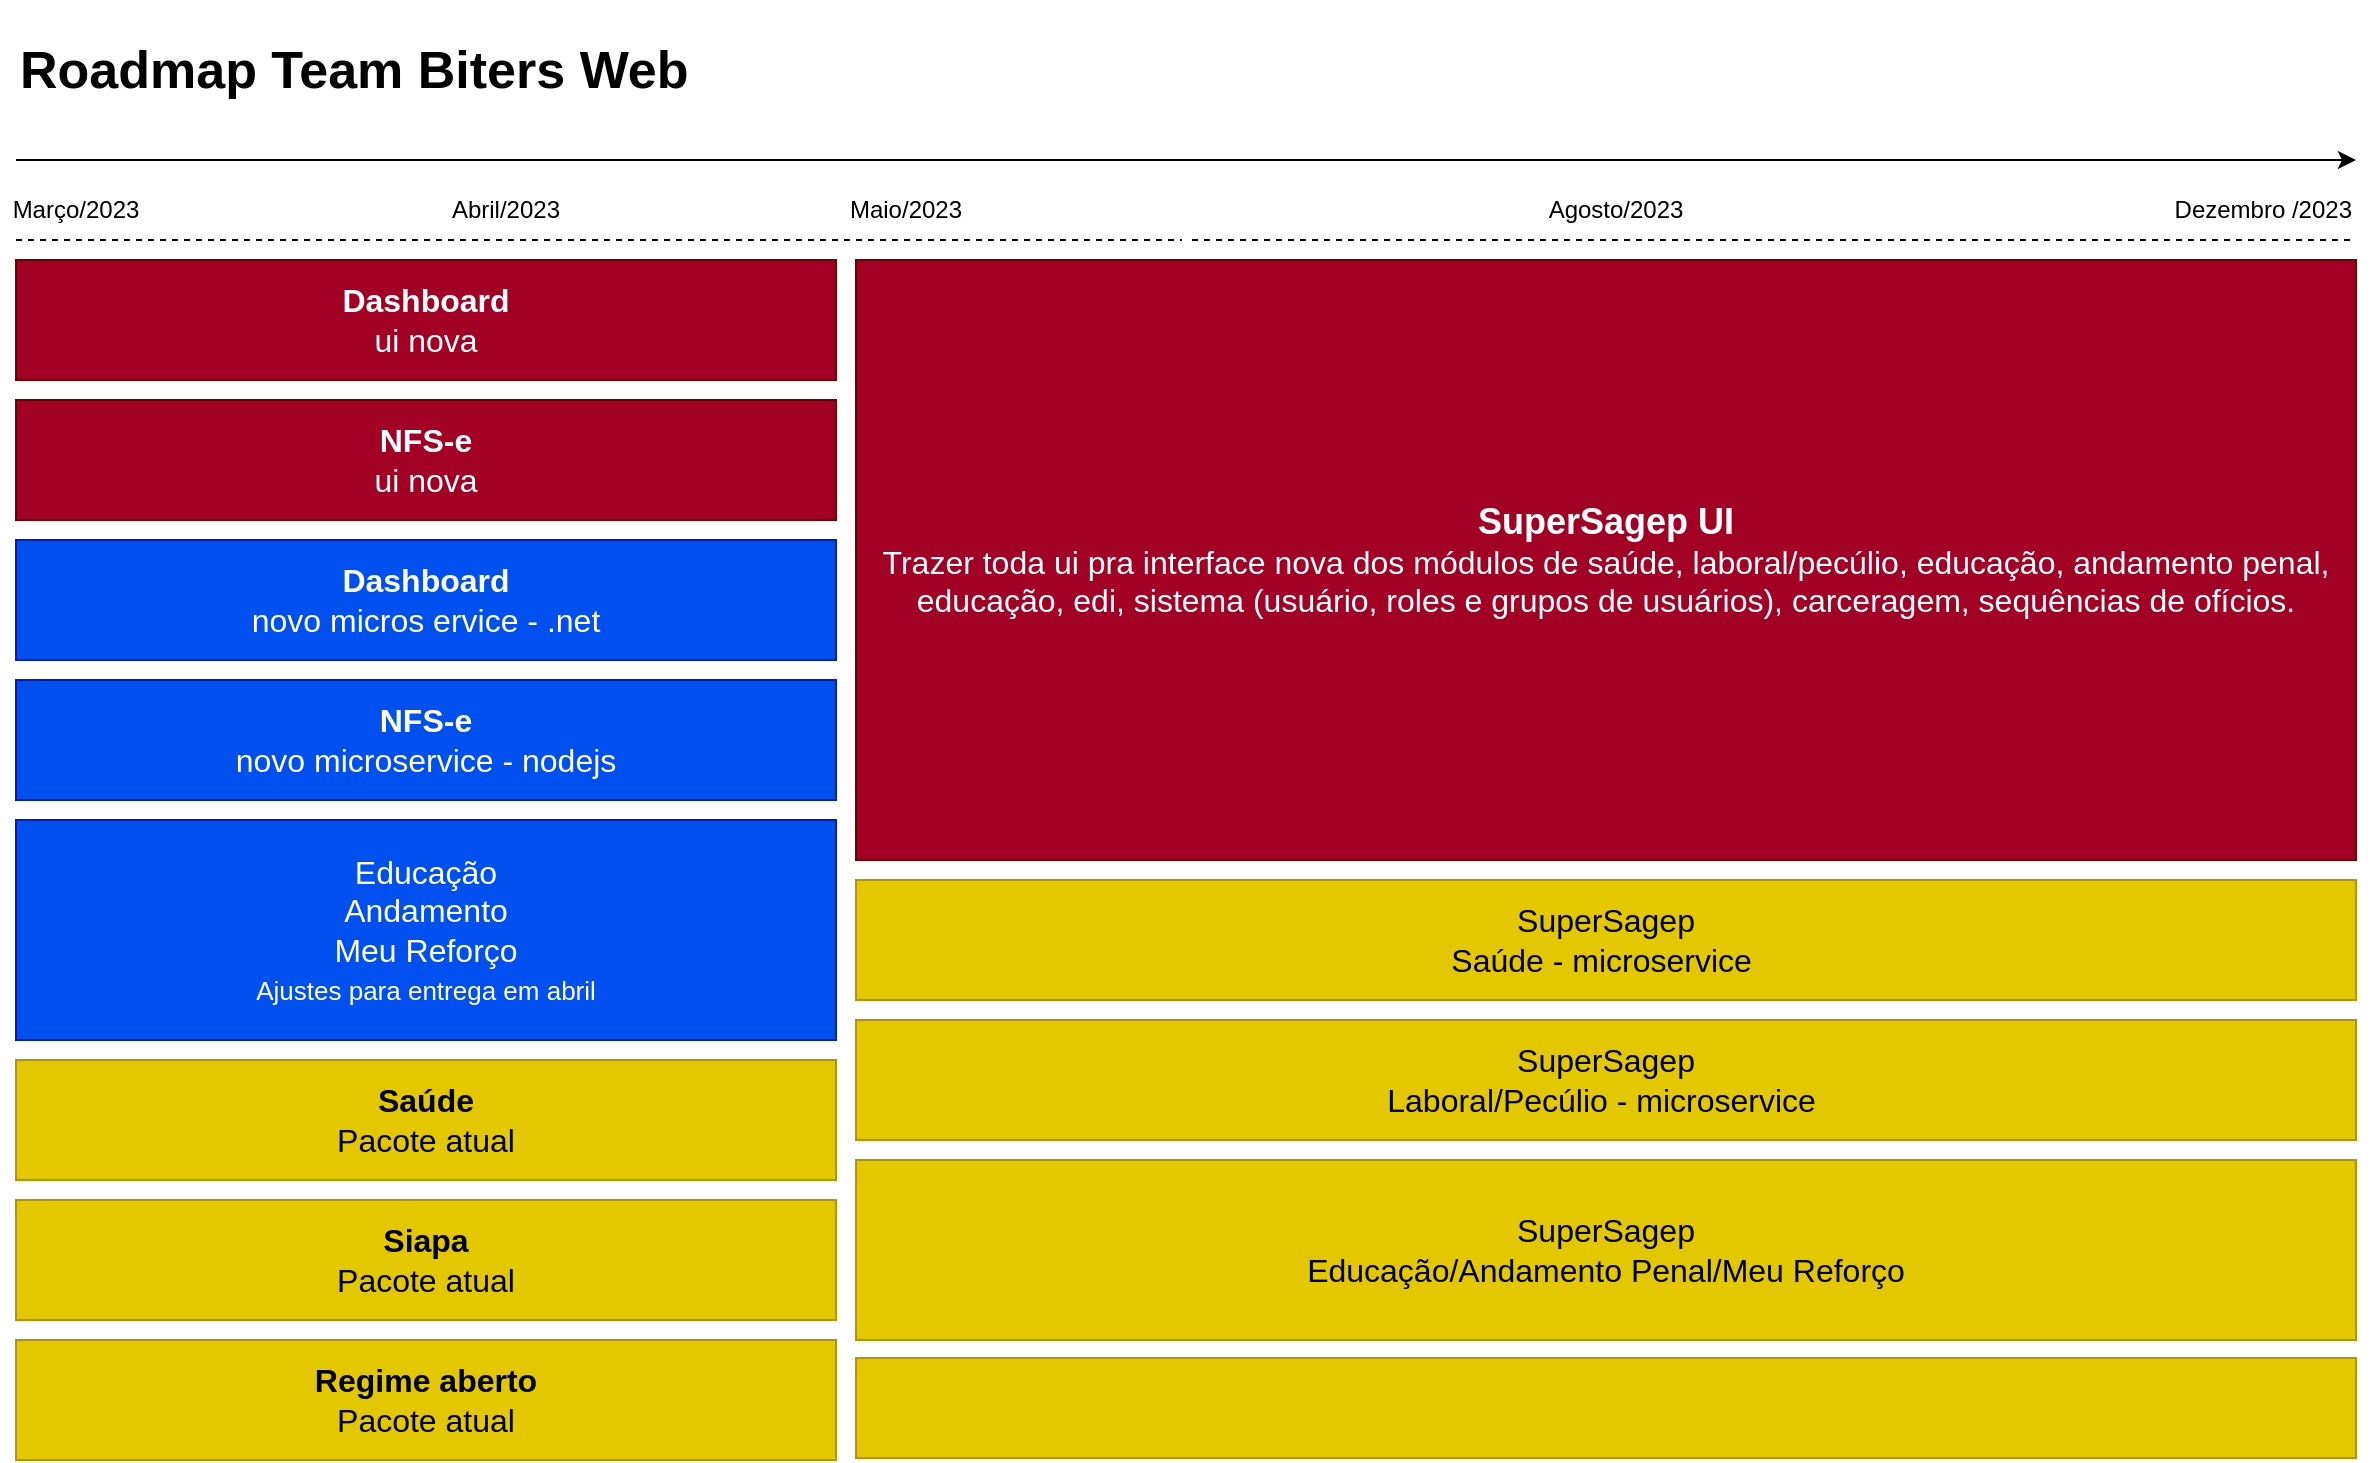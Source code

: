 <mxfile>
    <diagram id="cck4gnMlPpkk3IRFCRJW" name="RoadMap">
        <mxGraphModel dx="1066" dy="619" grid="1" gridSize="10" guides="1" tooltips="1" connect="1" arrows="1" fold="1" page="1" pageScale="1" pageWidth="850" pageHeight="1100" math="0" shadow="0">
            <root>
                <mxCell id="0"/>
                <mxCell id="1" parent="0"/>
                <mxCell id="3" value="&amp;nbsp;" style="endArrow=none;dashed=1;html=1;entryX=0.973;entryY=1;entryDx=0;entryDy=0;entryPerimeter=0;" parent="1" target="5" edge="1">
                    <mxGeometry width="50" height="50" relative="1" as="geometry">
                        <mxPoint x="10" y="130" as="sourcePoint"/>
                        <mxPoint x="1200" y="130" as="targetPoint"/>
                    </mxGeometry>
                </mxCell>
                <mxCell id="4" value="Abril/2023" style="text;html=1;strokeColor=none;fillColor=none;align=center;verticalAlign=middle;whiteSpace=wrap;rounded=0;" parent="1" vertex="1">
                    <mxGeometry x="225" y="100" width="60" height="30" as="geometry"/>
                </mxCell>
                <mxCell id="5" value="Dezembro /2023" style="text;html=1;strokeColor=none;fillColor=none;align=right;verticalAlign=middle;whiteSpace=wrap;rounded=0;" parent="1" vertex="1">
                    <mxGeometry x="1080" y="100" width="100" height="30" as="geometry"/>
                </mxCell>
                <mxCell id="6" value="Roadmap Team Biters Web" style="text;html=1;strokeColor=none;fillColor=none;align=left;verticalAlign=middle;whiteSpace=wrap;rounded=0;fontSize=26;fontStyle=1" parent="1" vertex="1">
                    <mxGeometry x="10" y="10" width="350" height="70" as="geometry"/>
                </mxCell>
                <mxCell id="8" value="&lt;b&gt;Dashboard&lt;/b&gt;&lt;br&gt;novo micros ervice - .net" style="rounded=0;whiteSpace=wrap;html=1;fontSize=16;fillColor=#0050ef;fontColor=#ffffff;strokeColor=#001DBC;" parent="1" vertex="1">
                    <mxGeometry x="10" y="280" width="410" height="60" as="geometry"/>
                </mxCell>
                <mxCell id="9" value="Março/2023" style="text;html=1;strokeColor=none;fillColor=none;align=center;verticalAlign=middle;whiteSpace=wrap;rounded=0;" parent="1" vertex="1">
                    <mxGeometry x="10" y="100" width="60" height="30" as="geometry"/>
                </mxCell>
                <mxCell id="10" value="&lt;b&gt;NFS-e&lt;/b&gt;&lt;br&gt;novo microservice - nodejs" style="rounded=0;whiteSpace=wrap;html=1;fontSize=16;fillColor=#0050ef;fontColor=#ffffff;strokeColor=#001DBC;" parent="1" vertex="1">
                    <mxGeometry x="10" y="350" width="410" height="60" as="geometry"/>
                </mxCell>
                <mxCell id="11" value="Educação&lt;br&gt;Andamento&lt;br&gt;Meu Reforço&lt;br&gt;&lt;font style=&quot;font-size: 13px;&quot;&gt;Ajustes para entrega em abril&lt;/font&gt;" style="rounded=0;whiteSpace=wrap;html=1;fontSize=16;fillColor=#0050ef;fontColor=#ffffff;strokeColor=#001DBC;" parent="1" vertex="1">
                    <mxGeometry x="10" y="420" width="410" height="110" as="geometry"/>
                </mxCell>
                <mxCell id="12" value="&lt;b style=&quot;font-size: 18px;&quot;&gt;SuperSagep UI&lt;/b&gt;&lt;br&gt;Trazer toda ui pra interface nova dos módulos de saúde, laboral/pecúlio, educação, andamento penal, educação, edi, sistema (usuário, roles e grupos de usuários), carceragem, sequências de ofícios." style="rounded=0;whiteSpace=wrap;html=1;fontSize=16;fillColor=#a20025;fontColor=#ffffff;strokeColor=#6F0000;" parent="1" vertex="1">
                    <mxGeometry x="430" y="140" width="750" height="300" as="geometry"/>
                </mxCell>
                <mxCell id="13" value="SuperSagep&lt;br&gt;Saúde - microservice&amp;nbsp;" style="rounded=0;whiteSpace=wrap;html=1;fontSize=16;fillColor=#e3c800;fontColor=#000000;strokeColor=#B09500;" parent="1" vertex="1">
                    <mxGeometry x="430" y="450" width="750" height="60" as="geometry"/>
                </mxCell>
                <mxCell id="14" value="SuperSagep&lt;br&gt;Educação/Andamento Penal/Meu Reforço" style="rounded=0;whiteSpace=wrap;html=1;fontSize=16;fillColor=#e3c800;fontColor=#000000;strokeColor=#B09500;" parent="1" vertex="1">
                    <mxGeometry x="430" y="590" width="750" height="90" as="geometry"/>
                </mxCell>
                <mxCell id="15" value="SuperSagep&lt;br&gt;Laboral/Pecúlio - microservice&amp;nbsp;" style="rounded=0;whiteSpace=wrap;html=1;fontSize=16;fillColor=#e3c800;fontColor=#000000;strokeColor=#B09500;" parent="1" vertex="1">
                    <mxGeometry x="430" y="520" width="750" height="60" as="geometry"/>
                </mxCell>
                <mxCell id="17" value="&lt;b&gt;Saúde&lt;/b&gt;&lt;br&gt;Pacote atual" style="rounded=0;whiteSpace=wrap;html=1;fontSize=16;fillColor=#e3c800;fontColor=#000000;strokeColor=#B09500;" parent="1" vertex="1">
                    <mxGeometry x="10" y="540" width="410" height="60" as="geometry"/>
                </mxCell>
                <mxCell id="18" value="&lt;b&gt;Siapa&lt;/b&gt;&lt;br&gt;Pacote atual" style="rounded=0;whiteSpace=wrap;html=1;fontSize=16;fillColor=#e3c800;fontColor=#000000;strokeColor=#B09500;" parent="1" vertex="1">
                    <mxGeometry x="10" y="610" width="410" height="60" as="geometry"/>
                </mxCell>
                <mxCell id="19" value="&lt;b&gt;Regime aberto&lt;/b&gt;&lt;br&gt;Pacote atual" style="rounded=0;whiteSpace=wrap;html=1;fontSize=16;fillColor=#e3c800;fontColor=#000000;strokeColor=#B09500;" parent="1" vertex="1">
                    <mxGeometry x="10" y="680" width="410" height="60" as="geometry"/>
                </mxCell>
                <mxCell id="20" value="&amp;nbsp;" style="rounded=0;whiteSpace=wrap;html=1;fontSize=16;fillColor=#e3c800;fontColor=#000000;strokeColor=#B09500;" parent="1" vertex="1">
                    <mxGeometry x="430" y="689" width="750" height="50" as="geometry"/>
                </mxCell>
                <mxCell id="21" value="Agosto/2023" style="text;html=1;strokeColor=none;fillColor=none;align=center;verticalAlign=middle;whiteSpace=wrap;rounded=0;" parent="1" vertex="1">
                    <mxGeometry x="780" y="100" width="60" height="30" as="geometry"/>
                </mxCell>
                <mxCell id="24" value="Maio/2023" style="text;html=1;strokeColor=none;fillColor=none;align=center;verticalAlign=middle;whiteSpace=wrap;rounded=0;" parent="1" vertex="1">
                    <mxGeometry x="425" y="100" width="60" height="30" as="geometry"/>
                </mxCell>
                <mxCell id="25" value="" style="endArrow=classic;html=1;fontSize=18;" parent="1" edge="1">
                    <mxGeometry width="50" height="50" relative="1" as="geometry">
                        <mxPoint x="10" y="90" as="sourcePoint"/>
                        <mxPoint x="1180" y="90" as="targetPoint"/>
                    </mxGeometry>
                </mxCell>
                <mxCell id="26" value="&lt;b&gt;Dashboard&lt;/b&gt;&lt;br&gt;ui nova" style="rounded=0;whiteSpace=wrap;html=1;fontSize=16;fillColor=#a20025;fontColor=#ffffff;strokeColor=#6F0000;" parent="1" vertex="1">
                    <mxGeometry x="10" y="140" width="410" height="60" as="geometry"/>
                </mxCell>
                <mxCell id="27" value="&lt;b&gt;NFS-e&lt;/b&gt;&lt;br&gt;ui nova" style="rounded=0;whiteSpace=wrap;html=1;fontSize=16;fillColor=#a20025;fontColor=#ffffff;strokeColor=#6F0000;" parent="1" vertex="1">
                    <mxGeometry x="10" y="210" width="410" height="60" as="geometry"/>
                </mxCell>
            </root>
        </mxGraphModel>
    </diagram>
    <diagram id="Pj2Eehi-QaPyoeGLlTJP" name="Reuniões">
        <mxGraphModel dx="1066" dy="619" grid="1" gridSize="10" guides="1" tooltips="1" connect="1" arrows="1" fold="1" page="1" pageScale="1" pageWidth="850" pageHeight="1100" math="0" shadow="0">
            <root>
                <mxCell id="0"/>
                <mxCell id="1" parent="0"/>
                <mxCell id="T3JksoG8ERSQEv-GhMPO-1" value="Sprints&lt;br&gt;7 a 15 dias" style="ellipse;whiteSpace=wrap;html=1;fontSize=26;fillColor=#0050ef;fontColor=#ffffff;strokeColor=#001DBC;" parent="1" vertex="1">
                    <mxGeometry x="340" y="252.5" width="210" height="140" as="geometry"/>
                </mxCell>
                <mxCell id="T3JksoG8ERSQEv-GhMPO-2" value="Dayli&lt;br&gt;15 minutos" style="rounded=0;whiteSpace=wrap;html=1;fontSize=26;fillColor=#0050ef;fontColor=#ffffff;strokeColor=#001DBC;" parent="1" vertex="1">
                    <mxGeometry x="90" y="80" width="210" height="110" as="geometry"/>
                </mxCell>
                <mxCell id="T3JksoG8ERSQEv-GhMPO-3" value="Reuniões semanais de um período&lt;br&gt;&lt;u&gt;Tecnologia e Inovação&lt;/u&gt;" style="rounded=0;whiteSpace=wrap;html=1;fontSize=26;fillColor=#a20025;fontColor=#ffffff;strokeColor=#6F0000;" parent="1" vertex="1">
                    <mxGeometry x="90" y="225" width="210" height="195" as="geometry"/>
                </mxCell>
                <mxCell id="T3JksoG8ERSQEv-GhMPO-5" value="Reuniões individuais mensalmente" style="rounded=0;whiteSpace=wrap;html=1;fontSize=26;fillColor=#1ba1e2;fontColor=#ffffff;strokeColor=#006EAF;" parent="1" vertex="1">
                    <mxGeometry x="90" y="450" width="210" height="110" as="geometry"/>
                </mxCell>
            </root>
        </mxGraphModel>
    </diagram>
    <diagram id="KQJGE7YYh9CiUa_SScbw" name="Arquitetura">
        <mxGraphModel dx="2132" dy="1238" grid="1" gridSize="10" guides="1" tooltips="1" connect="1" arrows="1" fold="1" page="1" pageScale="1" pageWidth="850" pageHeight="1100" math="0" shadow="0">
            <root>
                <mxCell id="0"/>
                <mxCell id="1" parent="0"/>
                <mxCell id="GQ4f7FLdB0ceitJemdQN-23" style="edgeStyle=none;html=1;fontSize=30;" parent="1" source="GQ4f7FLdB0ceitJemdQN-1" target="GQ4f7FLdB0ceitJemdQN-15" edge="1">
                    <mxGeometry relative="1" as="geometry"/>
                </mxCell>
                <mxCell id="GQ4f7FLdB0ceitJemdQN-24" style="edgeStyle=none;html=1;fontSize=30;" parent="1" source="GQ4f7FLdB0ceitJemdQN-1" target="GQ4f7FLdB0ceitJemdQN-14" edge="1">
                    <mxGeometry relative="1" as="geometry"/>
                </mxCell>
                <mxCell id="GQ4f7FLdB0ceitJemdQN-25" style="edgeStyle=none;html=1;fontSize=30;" parent="1" source="GQ4f7FLdB0ceitJemdQN-1" target="GQ4f7FLdB0ceitJemdQN-11" edge="1">
                    <mxGeometry relative="1" as="geometry"/>
                </mxCell>
                <mxCell id="GQ4f7FLdB0ceitJemdQN-26" style="edgeStyle=none;html=1;fontSize=30;" parent="1" source="GQ4f7FLdB0ceitJemdQN-1" target="GQ4f7FLdB0ceitJemdQN-13" edge="1">
                    <mxGeometry relative="1" as="geometry"/>
                </mxCell>
                <mxCell id="GQ4f7FLdB0ceitJemdQN-51" style="edgeStyle=none;html=1;fontSize=20;" parent="1" source="GQ4f7FLdB0ceitJemdQN-1" target="GQ4f7FLdB0ceitJemdQN-50" edge="1">
                    <mxGeometry relative="1" as="geometry"/>
                </mxCell>
                <mxCell id="GQ4f7FLdB0ceitJemdQN-1" value="UI" style="ellipse;whiteSpace=wrap;html=1;fontSize=80;fillColor=#0050ef;fontColor=#ffffff;strokeColor=#001DBC;" parent="1" vertex="1">
                    <mxGeometry x="360" y="358.75" width="402.5" height="402.5" as="geometry"/>
                </mxCell>
                <mxCell id="GQ4f7FLdB0ceitJemdQN-6" style="edgeStyle=none;html=1;fontSize=26;" parent="1" source="GQ4f7FLdB0ceitJemdQN-2" target="GQ4f7FLdB0ceitJemdQN-1" edge="1">
                    <mxGeometry relative="1" as="geometry"/>
                </mxCell>
                <mxCell id="GQ4f7FLdB0ceitJemdQN-2" value="CLIENTE&amp;nbsp; 1" style="rounded=0;whiteSpace=wrap;html=1;fontSize=26;" parent="1" vertex="1">
                    <mxGeometry x="80" y="420" width="180" height="60" as="geometry"/>
                </mxCell>
                <mxCell id="GQ4f7FLdB0ceitJemdQN-7" style="edgeStyle=none;html=1;fontSize=26;" parent="1" source="GQ4f7FLdB0ceitJemdQN-4" target="GQ4f7FLdB0ceitJemdQN-1" edge="1">
                    <mxGeometry relative="1" as="geometry"/>
                </mxCell>
                <mxCell id="GQ4f7FLdB0ceitJemdQN-4" value="CLIENTE&amp;nbsp; 2" style="rounded=0;whiteSpace=wrap;html=1;fontSize=26;" parent="1" vertex="1">
                    <mxGeometry x="80" y="530" width="180" height="60" as="geometry"/>
                </mxCell>
                <mxCell id="GQ4f7FLdB0ceitJemdQN-8" style="edgeStyle=none;html=1;fontSize=26;" parent="1" source="GQ4f7FLdB0ceitJemdQN-5" target="GQ4f7FLdB0ceitJemdQN-1" edge="1">
                    <mxGeometry relative="1" as="geometry"/>
                </mxCell>
                <mxCell id="GQ4f7FLdB0ceitJemdQN-5" value="CLIENTE&amp;nbsp; 3" style="rounded=0;whiteSpace=wrap;html=1;fontSize=26;" parent="1" vertex="1">
                    <mxGeometry x="80" y="650" width="180" height="60" as="geometry"/>
                </mxCell>
                <mxCell id="XYAPubBJLH74dwEfytQ6-2" style="edgeStyle=none;html=1;fontSize=20;" parent="1" source="GQ4f7FLdB0ceitJemdQN-11" target="GQ4f7FLdB0ceitJemdQN-50" edge="1">
                    <mxGeometry relative="1" as="geometry"/>
                </mxCell>
                <mxCell id="GQ4f7FLdB0ceitJemdQN-11" value="SAÚDE&lt;br&gt;microservice&lt;br&gt;php/nodejs" style="ellipse;whiteSpace=wrap;html=1;aspect=fixed;fontSize=15;fillColor=#e3c800;fontColor=#000000;strokeColor=#B09500;" parent="1" vertex="1">
                    <mxGeometry x="770" y="100" width="160" height="160" as="geometry"/>
                </mxCell>
                <mxCell id="GQ4f7FLdB0ceitJemdQN-13" value="LABORAL/PECÚLIO&lt;br&gt;microservice&lt;br&gt;nodejs" style="ellipse;whiteSpace=wrap;html=1;aspect=fixed;fontSize=15;fillColor=#e3c800;fontColor=#000000;strokeColor=#B09500;" parent="1" vertex="1">
                    <mxGeometry x="930" y="250" width="160" height="160" as="geometry"/>
                </mxCell>
                <mxCell id="GQ4f7FLdB0ceitJemdQN-14" value="DASHBOARD&lt;br&gt;microservice&lt;br&gt;dotnet" style="ellipse;whiteSpace=wrap;html=1;aspect=fixed;fontSize=15;fillColor=#e3c800;fontColor=#000000;strokeColor=#B09500;" parent="1" vertex="1">
                    <mxGeometry x="950" y="730" width="160" height="160" as="geometry"/>
                </mxCell>
                <mxCell id="GQ4f7FLdB0ceitJemdQN-15" value="NFS-e&lt;br&gt;microservice&lt;br&gt;nodejs" style="ellipse;whiteSpace=wrap;html=1;aspect=fixed;fontSize=15;fillColor=#e3c800;fontColor=#000000;strokeColor=#B09500;" parent="1" vertex="1">
                    <mxGeometry x="770" y="840" width="160" height="160" as="geometry"/>
                </mxCell>
                <mxCell id="GQ4f7FLdB0ceitJemdQN-20" value="" style="endArrow=classic;startArrow=classic;html=1;fontSize=15;exitX=1;exitY=0.5;exitDx=0;exitDy=0;entryX=0;entryY=0.5;entryDx=0;entryDy=0;" parent="1" source="GQ4f7FLdB0ceitJemdQN-1" target="GQ4f7FLdB0ceitJemdQN-16" edge="1">
                    <mxGeometry width="50" height="50" relative="1" as="geometry">
                        <mxPoint x="670" y="430" as="sourcePoint"/>
                        <mxPoint x="720" y="380" as="targetPoint"/>
                    </mxGeometry>
                </mxCell>
                <mxCell id="GQ4f7FLdB0ceitJemdQN-21" value="Autenticação e Autorização" style="text;html=1;strokeColor=none;fillColor=none;align=center;verticalAlign=middle;whiteSpace=wrap;rounded=0;fontSize=15;" parent="1" vertex="1">
                    <mxGeometry x="780" y="530" width="220" height="30" as="geometry"/>
                </mxCell>
                <mxCell id="GQ4f7FLdB0ceitJemdQN-16" value="GATEWAY" style="ellipse;whiteSpace=wrap;html=1;aspect=fixed;fontSize=60;fillColor=#d80073;fontColor=#ffffff;strokeColor=#A50040;" parent="1" vertex="1">
                    <mxGeometry x="1020" y="392.5" width="335" height="335" as="geometry"/>
                </mxCell>
                <mxCell id="GQ4f7FLdB0ceitJemdQN-10" value="security logic" style="text;html=1;strokeColor=none;fillColor=none;align=center;verticalAlign=middle;whiteSpace=wrap;rounded=0;fontSize=30;rotation=0;movable=1;resizable=1;rotatable=1;deletable=1;editable=1;connectable=1;" parent="1" vertex="1">
                    <mxGeometry x="1077.578" y="574" width="219.844" height="62.812" as="geometry"/>
                </mxCell>
                <mxCell id="GQ4f7FLdB0ceitJemdQN-22" value="JWT" style="text;html=1;strokeColor=none;fillColor=none;align=center;verticalAlign=middle;whiteSpace=wrap;rounded=0;fontSize=15;fontStyle=1" parent="1" vertex="1">
                    <mxGeometry x="770" y="560" width="220" height="30" as="geometry"/>
                </mxCell>
                <mxCell id="GQ4f7FLdB0ceitJemdQN-27" value="" style="endArrow=classic;startArrow=classic;html=1;fontSize=30;entryX=0;entryY=1;entryDx=0;entryDy=0;" parent="1" source="GQ4f7FLdB0ceitJemdQN-11" target="GQ4f7FLdB0ceitJemdQN-32" edge="1">
                    <mxGeometry width="50" height="50" relative="1" as="geometry">
                        <mxPoint x="990" y="230" as="sourcePoint"/>
                        <mxPoint x="1040" y="180" as="targetPoint"/>
                        <Array as="points">
                            <mxPoint x="980" y="170"/>
                        </Array>
                    </mxGeometry>
                </mxCell>
                <mxCell id="GQ4f7FLdB0ceitJemdQN-33" value="" style="endArrow=classic;startArrow=classic;html=1;fontSize=30;entryX=0;entryY=1;entryDx=0;entryDy=0;" parent="1" source="GQ4f7FLdB0ceitJemdQN-13" target="GQ4f7FLdB0ceitJemdQN-32" edge="1">
                    <mxGeometry width="50" height="50" relative="1" as="geometry">
                        <mxPoint x="939.992" y="188.861" as="sourcePoint"/>
                        <mxPoint x="1165.84" y="185.36" as="targetPoint"/>
                    </mxGeometry>
                </mxCell>
                <mxCell id="GQ4f7FLdB0ceitJemdQN-34" value="" style="group" parent="1" vertex="1" connectable="0">
                    <mxGeometry x="995" y="110" width="90" height="80" as="geometry"/>
                </mxCell>
                <mxCell id="GQ4f7FLdB0ceitJemdQN-32" value="Broker" style="rhombus;whiteSpace=wrap;html=1;fontSize=10;" parent="GQ4f7FLdB0ceitJemdQN-34" vertex="1">
                    <mxGeometry x="5" width="80" height="80" as="geometry"/>
                </mxCell>
                <mxCell id="GQ4f7FLdB0ceitJemdQN-29" value="amqp ou mqtt" style="text;html=1;strokeColor=none;fillColor=none;align=center;verticalAlign=middle;whiteSpace=wrap;rounded=0;fontSize=10;" parent="GQ4f7FLdB0ceitJemdQN-34" vertex="1">
                    <mxGeometry y="10" width="90" height="20" as="geometry"/>
                </mxCell>
                <mxCell id="GQ4f7FLdB0ceitJemdQN-41" value="" style="endArrow=classic;startArrow=classic;html=1;fontSize=10;exitX=0.966;exitY=0.683;exitDx=0;exitDy=0;exitPerimeter=0;entryX=0;entryY=0;entryDx=0;entryDy=0;" parent="1" source="GQ4f7FLdB0ceitJemdQN-15" target="GQ4f7FLdB0ceitJemdQN-36" edge="1">
                    <mxGeometry width="50" height="50" relative="1" as="geometry">
                        <mxPoint x="950" y="930" as="sourcePoint"/>
                        <mxPoint x="1000" y="880" as="targetPoint"/>
                    </mxGeometry>
                </mxCell>
                <mxCell id="GQ4f7FLdB0ceitJemdQN-42" value="" style="endArrow=classic;startArrow=classic;html=1;fontSize=10;entryX=0;entryY=0;entryDx=0;entryDy=0;" parent="1" source="GQ4f7FLdB0ceitJemdQN-14" target="GQ4f7FLdB0ceitJemdQN-36" edge="1">
                    <mxGeometry width="50" height="50" relative="1" as="geometry">
                        <mxPoint x="934.56" y="959.28" as="sourcePoint"/>
                        <mxPoint x="1011.144" y="988.856" as="targetPoint"/>
                    </mxGeometry>
                </mxCell>
                <mxCell id="GQ4f7FLdB0ceitJemdQN-43" value="" style="group" parent="1" vertex="1" connectable="0">
                    <mxGeometry x="1000" y="940" width="90.0" height="80" as="geometry"/>
                </mxCell>
                <mxCell id="GQ4f7FLdB0ceitJemdQN-36" value="Broker" style="rhombus;whiteSpace=wrap;html=1;fontSize=10;" parent="GQ4f7FLdB0ceitJemdQN-43" vertex="1">
                    <mxGeometry x="5" width="80" height="80" as="geometry"/>
                </mxCell>
                <mxCell id="GQ4f7FLdB0ceitJemdQN-37" value="amqp ou mqtt" style="text;html=1;strokeColor=none;fillColor=none;align=center;verticalAlign=middle;whiteSpace=wrap;rounded=0;fontSize=10;" parent="GQ4f7FLdB0ceitJemdQN-43" vertex="1">
                    <mxGeometry y="50" width="90" height="20" as="geometry"/>
                </mxCell>
                <mxCell id="GQ4f7FLdB0ceitJemdQN-46" value="&lt;font style=&quot;font-size: 20px;&quot;&gt;CI/CD&lt;/font&gt;" style="ellipse;whiteSpace=wrap;html=1;aspect=fixed;fontSize=10;fillColor=#e51400;fontColor=#ffffff;strokeColor=#B20000;" parent="1" vertex="1">
                    <mxGeometry x="530" y="312.5" width="86" height="86" as="geometry"/>
                </mxCell>
                <mxCell id="GQ4f7FLdB0ceitJemdQN-47" value="&lt;font style=&quot;font-size: 20px;&quot;&gt;CI/CD&lt;/font&gt;" style="ellipse;whiteSpace=wrap;html=1;aspect=fixed;fontSize=10;fillColor=#e51400;fontColor=#ffffff;strokeColor=#B20000;" parent="1" vertex="1">
                    <mxGeometry x="967" y="675.25" width="86" height="86" as="geometry"/>
                </mxCell>
                <mxCell id="GQ4f7FLdB0ceitJemdQN-48" value="&lt;font style=&quot;font-size: 20px;&quot;&gt;CI/CD&lt;/font&gt;" style="ellipse;whiteSpace=wrap;html=1;aspect=fixed;fontSize=10;fillColor=#e51400;fontColor=#ffffff;strokeColor=#B20000;" parent="1" vertex="1">
                    <mxGeometry x="807" y="790" width="86" height="86" as="geometry"/>
                </mxCell>
                <mxCell id="GQ4f7FLdB0ceitJemdQN-49" value="&lt;font style=&quot;font-size: 20px;&quot;&gt;CI/CD&lt;/font&gt;" style="ellipse;whiteSpace=wrap;html=1;aspect=fixed;fontSize=10;fillColor=#e51400;fontColor=#ffffff;strokeColor=#B20000;" parent="1" vertex="1">
                    <mxGeometry x="1160" y="340" width="86" height="86" as="geometry"/>
                </mxCell>
                <mxCell id="GQ4f7FLdB0ceitJemdQN-50" value="CORE&lt;br&gt;microservice&lt;br&gt;dotnet" style="ellipse;whiteSpace=wrap;html=1;aspect=fixed;fontSize=15;fillColor=#e3c800;fontColor=#000000;strokeColor=#B09500;" parent="1" vertex="1">
                    <mxGeometry x="550" y="930" width="160" height="160" as="geometry"/>
                </mxCell>
                <mxCell id="GQ4f7FLdB0ceitJemdQN-52" value="&lt;font style=&quot;font-size: 20px;&quot;&gt;CI/CD&lt;/font&gt;" style="ellipse;whiteSpace=wrap;html=1;aspect=fixed;fontSize=10;fillColor=#e51400;fontColor=#ffffff;strokeColor=#B20000;" parent="1" vertex="1">
                    <mxGeometry x="500" y="930" width="86" height="86" as="geometry"/>
                </mxCell>
                <mxCell id="GQ4f7FLdB0ceitJemdQN-53" value="" style="endArrow=classic;startArrow=classic;html=1;fontSize=10;entryX=0;entryY=0;entryDx=0;entryDy=0;exitX=0.979;exitY=0.627;exitDx=0;exitDy=0;exitPerimeter=0;" parent="1" source="GQ4f7FLdB0ceitJemdQN-50" target="GQ4f7FLdB0ceitJemdQN-56" edge="1">
                    <mxGeometry width="50" height="50" relative="1" as="geometry">
                        <mxPoint x="700" y="1040" as="sourcePoint"/>
                        <mxPoint x="775.44" y="970.03" as="targetPoint"/>
                    </mxGeometry>
                </mxCell>
                <mxCell id="GQ4f7FLdB0ceitJemdQN-54" value="" style="endArrow=classic;startArrow=classic;html=1;fontSize=10;entryX=0;entryY=0;entryDx=0;entryDy=0;exitX=0.2;exitY=0.911;exitDx=0;exitDy=0;exitPerimeter=0;" parent="1" source="GQ4f7FLdB0ceitJemdQN-15" target="GQ4f7FLdB0ceitJemdQN-56" edge="1">
                    <mxGeometry width="50" height="50" relative="1" as="geometry">
                        <mxPoint x="803.187" y="979.998" as="sourcePoint"/>
                        <mxPoint x="786.584" y="1078.886" as="targetPoint"/>
                    </mxGeometry>
                </mxCell>
                <mxCell id="GQ4f7FLdB0ceitJemdQN-55" value="" style="group" parent="1" vertex="1" connectable="0">
                    <mxGeometry x="775.44" y="1030.03" width="90.0" height="80" as="geometry"/>
                </mxCell>
                <mxCell id="GQ4f7FLdB0ceitJemdQN-56" value="Broker" style="rhombus;whiteSpace=wrap;html=1;fontSize=10;" parent="GQ4f7FLdB0ceitJemdQN-55" vertex="1">
                    <mxGeometry x="5" width="80" height="80" as="geometry"/>
                </mxCell>
                <mxCell id="GQ4f7FLdB0ceitJemdQN-57" value="amqp ou mqtt" style="text;html=1;strokeColor=none;fillColor=none;align=center;verticalAlign=middle;whiteSpace=wrap;rounded=0;fontSize=10;" parent="GQ4f7FLdB0ceitJemdQN-55" vertex="1">
                    <mxGeometry y="50" width="90" height="20" as="geometry"/>
                </mxCell>
                <mxCell id="XYAPubBJLH74dwEfytQ6-3" value="RabitMQ" style="text;html=1;strokeColor=none;fillColor=none;align=center;verticalAlign=middle;whiteSpace=wrap;rounded=0;fontSize=20;" parent="1" vertex="1">
                    <mxGeometry x="1030" y="150" width="130" height="30" as="geometry"/>
                </mxCell>
                <mxCell id="E6IXqjgTDV1YvcTS-g6Z-1" value="MENU" style="rounded=0;whiteSpace=wrap;html=1;fontSize=7;fillColor=#6a00ff;fontColor=#ffffff;strokeColor=#3700CC;" parent="1" vertex="1">
                    <mxGeometry x="450" y="1020.03" width="120" height="10" as="geometry"/>
                </mxCell>
            </root>
        </mxGraphModel>
    </diagram>
    <diagram name="Arquitetura WEB" id="qlQi1WjOqwUIEE9wVYCt">
        <mxGraphModel dx="3107" dy="1952" grid="1" gridSize="10" guides="1" tooltips="1" connect="1" arrows="1" fold="1" page="1" pageScale="1" pageWidth="1169" pageHeight="827" math="0" shadow="0">
            <root>
                <mxCell id="7URt8CWBi2l2h_dEvw03-0"/>
                <mxCell id="7URt8CWBi2l2h_dEvw03-1" parent="7URt8CWBi2l2h_dEvw03-0"/>
                <mxCell id="7URt8CWBi2l2h_dEvw03-16" value="LABORAL/PECÚLIO&lt;br&gt;microservice&lt;br&gt;nodejs" style="ellipse;whiteSpace=wrap;html=1;aspect=fixed;fontSize=15;fillColor=#e3c800;fontColor=#000000;strokeColor=#B09500;" vertex="1" parent="7URt8CWBi2l2h_dEvw03-1">
                    <mxGeometry x="339.82" y="224.14" width="160" height="160" as="geometry"/>
                </mxCell>
                <mxCell id="7URt8CWBi2l2h_dEvw03-17" value="DASHBOARD&lt;br&gt;microservice&lt;br&gt;dotnet" style="ellipse;whiteSpace=wrap;html=1;aspect=fixed;fontSize=15;fillColor=#e3c800;fontColor=#000000;strokeColor=#B09500;" vertex="1" parent="7URt8CWBi2l2h_dEvw03-1">
                    <mxGeometry x="-100" y="-25.86" width="160" height="160" as="geometry"/>
                </mxCell>
                <mxCell id="7URt8CWBi2l2h_dEvw03-18" value="NFS-e&lt;br&gt;microservice&lt;br&gt;nodejs" style="ellipse;whiteSpace=wrap;html=1;aspect=fixed;fontSize=15;fillColor=#e3c800;fontColor=#000000;strokeColor=#B09500;" vertex="1" parent="7URt8CWBi2l2h_dEvw03-1">
                    <mxGeometry x="840" y="200" width="160" height="160" as="geometry"/>
                </mxCell>
                <mxCell id="7URt8CWBi2l2h_dEvw03-35" value="&lt;font style=&quot;font-size: 20px;&quot;&gt;CI/CD&lt;/font&gt;" style="ellipse;whiteSpace=wrap;html=1;aspect=fixed;fontSize=10;fillColor=#e51400;fontColor=#ffffff;strokeColor=#B20000;" vertex="1" parent="7URt8CWBi2l2h_dEvw03-1">
                    <mxGeometry x="40" y="11.14" width="86" height="86" as="geometry"/>
                </mxCell>
                <mxCell id="7URt8CWBi2l2h_dEvw03-36" value="&lt;span style=&quot;font-size: 20px;&quot;&gt;&amp;nbsp;&lt;/span&gt;" style="ellipse;whiteSpace=wrap;html=1;aspect=fixed;fontSize=10;fillColor=#e51400;fontColor=#ffffff;strokeColor=#B20000;" vertex="1" parent="7URt8CWBi2l2h_dEvw03-1">
                    <mxGeometry x="410" y="394.5" width="86" height="86" as="geometry"/>
                </mxCell>
                <mxCell id="7URt8CWBi2l2h_dEvw03-37" value="&lt;font style=&quot;font-size: 20px;&quot;&gt;CI/CD&lt;/font&gt;" style="ellipse;whiteSpace=wrap;html=1;aspect=fixed;fontSize=10;fillColor=#e51400;fontColor=#ffffff;strokeColor=#B20000;" vertex="1" parent="7URt8CWBi2l2h_dEvw03-1">
                    <mxGeometry x="569.82" y="314.14" width="86" height="86" as="geometry"/>
                </mxCell>
                <mxCell id="7URt8CWBi2l2h_dEvw03-38" value="CORE&lt;br&gt;microservice&lt;br&gt;dotnet" style="ellipse;whiteSpace=wrap;html=1;aspect=fixed;fontSize=15;fillColor=#e3c800;fontColor=#000000;strokeColor=#B09500;" vertex="1" parent="7URt8CWBi2l2h_dEvw03-1">
                    <mxGeometry x="409.82" y="657.86" width="160" height="160" as="geometry"/>
                </mxCell>
                <mxCell id="7URt8CWBi2l2h_dEvw03-39" value="&lt;font style=&quot;font-size: 20px;&quot;&gt;CI/CD&lt;/font&gt;" style="ellipse;whiteSpace=wrap;html=1;aspect=fixed;fontSize=10;fillColor=#e51400;fontColor=#ffffff;strokeColor=#B20000;" vertex="1" parent="7URt8CWBi2l2h_dEvw03-1">
                    <mxGeometry x="359.82" y="657.86" width="86" height="86" as="geometry"/>
                </mxCell>
                <mxCell id="rHlYuRpSi2gr25dDd1NZ-4" value="DB&lt;br style=&quot;font-size: 12px;&quot;&gt;DADOS CENTRALIZADOS DE TODOS OS DETENTOS DO BRASIL" style="shape=cylinder3;whiteSpace=wrap;html=1;boundedLbl=1;backgroundOutline=1;size=15;fontSize=12;" vertex="1" parent="7URt8CWBi2l2h_dEvw03-1">
                    <mxGeometry x="690" y="27.14" width="120" height="160" as="geometry"/>
                </mxCell>
                <mxCell id="rHlYuRpSi2gr25dDd1NZ-13" value="" style="group" vertex="1" connectable="0" parent="7URt8CWBi2l2h_dEvw03-1">
                    <mxGeometry x="3" y="134.14" width="117" height="117" as="geometry"/>
                </mxCell>
                <mxCell id="rHlYuRpSi2gr25dDd1NZ-6" value="SAÚDE&lt;br&gt;microservice&lt;br&gt;php/nodejs" style="ellipse;whiteSpace=wrap;html=1;aspect=fixed;fontSize=15;fillColor=#e3c800;fontColor=#000000;strokeColor=#B09500;" vertex="1" parent="rHlYuRpSi2gr25dDd1NZ-13">
                    <mxGeometry width="117" height="117" as="geometry"/>
                </mxCell>
                <mxCell id="rHlYuRpSi2gr25dDd1NZ-7" value="&lt;font style=&quot;font-size: 7px;&quot;&gt;CI/CD&lt;/font&gt;" style="ellipse;whiteSpace=wrap;html=1;aspect=fixed;fontSize=7;fillColor=#e51400;fontColor=#ffffff;strokeColor=#B20000;" vertex="1" parent="rHlYuRpSi2gr25dDd1NZ-13">
                    <mxGeometry x="47.531" width="21.938" height="21.938" as="geometry"/>
                </mxCell>
                <mxCell id="XTcyeYxck27xExhmHQCQ-3" style="edgeStyle=none;html=1;fontSize=12;" edge="1" parent="7URt8CWBi2l2h_dEvw03-1" source="XTcyeYxck27xExhmHQCQ-1" target="rHlYuRpSi2gr25dDd1NZ-4">
                    <mxGeometry relative="1" as="geometry"/>
                </mxCell>
                <mxCell id="XTcyeYxck27xExhmHQCQ-1" value="BCI&lt;br&gt;- BANCO CENTRAL DE INFORMAÇÕES PRISIONAIS -" style="ellipse;whiteSpace=wrap;html=1;aspect=fixed;fontSize=15;fillColor=#e3c800;fontColor=#000000;strokeColor=#B09500;" vertex="1" parent="7URt8CWBi2l2h_dEvw03-1">
                    <mxGeometry x="250.0" y="11.14" width="160" height="160" as="geometry"/>
                </mxCell>
                <mxCell id="qWS5Hfj_Ms1xTgIfyriL-5" value="&lt;font style=&quot;font-size: 11px;&quot;&gt;CI/CD&lt;/font&gt;" style="ellipse;whiteSpace=wrap;html=1;aspect=fixed;fontSize=11;fillColor=#e51400;fontColor=#ffffff;strokeColor=#B20000;" vertex="1" parent="7URt8CWBi2l2h_dEvw03-1">
                    <mxGeometry x="244.82" y="4.14" width="30" height="30" as="geometry"/>
                </mxCell>
                <mxCell id="qWS5Hfj_Ms1xTgIfyriL-10" style="edgeStyle=none;html=1;entryX=0;entryY=0.25;entryDx=0;entryDy=0;fontSize=12;" edge="1" parent="7URt8CWBi2l2h_dEvw03-1" source="7URt8CWBi2l2h_dEvw03-7" target="rHlYuRpSi2gr25dDd1NZ-0">
                    <mxGeometry relative="1" as="geometry"/>
                </mxCell>
                <mxCell id="3LH_qnkY8UuIhlxShfrV-1" style="edgeStyle=none;html=1;fontSize=12;exitX=1;exitY=0.5;exitDx=0;exitDy=0;" edge="1" parent="7URt8CWBi2l2h_dEvw03-1" source="7URt8CWBi2l2h_dEvw03-7" target="rHlYuRpSi2gr25dDd1NZ-0">
                    <mxGeometry relative="1" as="geometry">
                        <mxPoint x="-861.92" y="312.424" as="sourcePoint"/>
                        <mxPoint x="-696.39" y="107.58" as="targetPoint"/>
                    </mxGeometry>
                </mxCell>
                <mxCell id="3LH_qnkY8UuIhlxShfrV-2" style="edgeStyle=none;html=1;entryX=0;entryY=0.75;entryDx=0;entryDy=0;fontSize=12;exitX=1;exitY=1;exitDx=0;exitDy=0;" edge="1" parent="7URt8CWBi2l2h_dEvw03-1" source="7URt8CWBi2l2h_dEvw03-7" target="rHlYuRpSi2gr25dDd1NZ-0">
                    <mxGeometry relative="1" as="geometry">
                        <mxPoint x="-860.563" y="313.533" as="sourcePoint"/>
                        <mxPoint x="-696.39" y="115.019" as="targetPoint"/>
                    </mxGeometry>
                </mxCell>
                <mxCell id="3LH_qnkY8UuIhlxShfrV-7" value="UP 25" style="text;html=1;strokeColor=none;fillColor=none;align=center;verticalAlign=middle;whiteSpace=wrap;rounded=0;fontSize=12;" vertex="1" parent="7URt8CWBi2l2h_dEvw03-1">
                    <mxGeometry x="-763" y="394.5" width="60" height="30" as="geometry"/>
                </mxCell>
                <mxCell id="3LH_qnkY8UuIhlxShfrV-8" value="UP 50" style="text;html=1;strokeColor=none;fillColor=none;align=center;verticalAlign=middle;whiteSpace=wrap;rounded=0;fontSize=12;" vertex="1" parent="7URt8CWBi2l2h_dEvw03-1">
                    <mxGeometry x="-763" y="568" width="60" height="30" as="geometry"/>
                </mxCell>
                <mxCell id="3LH_qnkY8UuIhlxShfrV-0" value="UP 1" style="text;html=1;strokeColor=none;fillColor=none;align=center;verticalAlign=middle;whiteSpace=wrap;rounded=0;fontSize=12;" vertex="1" parent="7URt8CWBi2l2h_dEvw03-1">
                    <mxGeometry x="-762" y="240" width="60" height="30" as="geometry"/>
                </mxCell>
                <mxCell id="7URt8CWBi2l2h_dEvw03-46" value="MENU" style="rounded=0;whiteSpace=wrap;html=1;fontSize=7;fillColor=#6a00ff;fontColor=#ffffff;strokeColor=#3700CC;" vertex="1" parent="7URt8CWBi2l2h_dEvw03-1">
                    <mxGeometry x="-700" y="779.39" width="90" height="9.555" as="geometry"/>
                </mxCell>
                <mxCell id="qWS5Hfj_Ms1xTgIfyriL-2" value="AUTENTICAÇÃO" style="rounded=0;whiteSpace=wrap;html=1;fontSize=7;fillColor=#6a00ff;fontColor=#ffffff;strokeColor=#3700CC;" vertex="1" parent="7URt8CWBi2l2h_dEvw03-1">
                    <mxGeometry x="-700" y="760.28" width="90" height="9.555" as="geometry"/>
                </mxCell>
                <mxCell id="qWS5Hfj_Ms1xTgIfyriL-3" value="AUTORIZAÇÃO" style="rounded=0;whiteSpace=wrap;html=1;fontSize=7;fillColor=#6a00ff;fontColor=#ffffff;strokeColor=#3700CC;" vertex="1" parent="7URt8CWBi2l2h_dEvw03-1">
                    <mxGeometry x="-700" y="741.17" width="90" height="9.555" as="geometry"/>
                </mxCell>
                <mxCell id="qWS5Hfj_Ms1xTgIfyriL-4" value="HUB MICROSERVICES" style="rounded=0;whiteSpace=wrap;html=1;fontSize=7;fillColor=#6a00ff;fontColor=#ffffff;strokeColor=#3700CC;" vertex="1" parent="7URt8CWBi2l2h_dEvw03-1">
                    <mxGeometry x="-700" y="722.059" width="90" height="9.555" as="geometry"/>
                </mxCell>
                <mxCell id="3LH_qnkY8UuIhlxShfrV-10" value="" style="group" vertex="1" connectable="0" parent="7URt8CWBi2l2h_dEvw03-1">
                    <mxGeometry x="-1110" y="270" width="292.5" height="292.5" as="geometry"/>
                </mxCell>
                <mxCell id="7URt8CWBi2l2h_dEvw03-7" value="UI" style="ellipse;whiteSpace=wrap;html=1;fontSize=80;fillColor=#0050ef;fontColor=#ffffff;strokeColor=#001DBC;" vertex="1" parent="3LH_qnkY8UuIhlxShfrV-10">
                    <mxGeometry width="292.5" height="292.5" as="geometry"/>
                </mxCell>
                <mxCell id="7URt8CWBi2l2h_dEvw03-34" value="&lt;font style=&quot;font-size: 20px;&quot;&gt;CI/CD&lt;/font&gt;" style="ellipse;whiteSpace=wrap;html=1;aspect=fixed;fontSize=10;fillColor=#e51400;fontColor=#ffffff;strokeColor=#B20000;" vertex="1" parent="3LH_qnkY8UuIhlxShfrV-10">
                    <mxGeometry x="115.002" width="62.497" height="62.497" as="geometry"/>
                </mxCell>
                <mxCell id="rHlYuRpSi2gr25dDd1NZ-5" value="&lt;b&gt;&lt;i&gt;sagepDB-sc&lt;/i&gt;&lt;/b&gt;" style="shape=cylinder3;whiteSpace=wrap;html=1;boundedLbl=1;backgroundOutline=1;size=31.467;fontSize=20;fillColor=#60a917;fontColor=#ffffff;strokeColor=#2D7600;horizontal=1;verticalAlign=top;" vertex="1" parent="7URt8CWBi2l2h_dEvw03-1">
                    <mxGeometry x="-380" y="210" width="620" height="580" as="geometry"/>
                </mxCell>
                <mxCell id="3LH_qnkY8UuIhlxShfrV-9" value="" style="group;horizontal=0;verticalAlign=bottom;" vertex="1" connectable="0" parent="7URt8CWBi2l2h_dEvw03-1">
                    <mxGeometry x="-700" y="5.665" width="340" height="812.19" as="geometry"/>
                </mxCell>
                <mxCell id="rHlYuRpSi2gr25dDd1NZ-0" value="GATEWAY" style="rounded=0;whiteSpace=wrap;html=1;fillColor=#d80073;fontColor=#ffffff;strokeColor=#A50040;fontSize=50;verticalAlign=middle;horizontal=0;" vertex="1" parent="3LH_qnkY8UuIhlxShfrV-9">
                    <mxGeometry width="284.651" height="812.19" as="geometry"/>
                </mxCell>
                <mxCell id="7URt8CWBi2l2h_dEvw03-22" value="security logic" style="text;html=1;strokeColor=none;fillColor=none;align=center;verticalAlign=middle;whiteSpace=wrap;rounded=0;fontSize=20;rotation=-90;movable=1;resizable=1;rotatable=1;deletable=1;editable=1;connectable=1;" vertex="1" parent="3LH_qnkY8UuIhlxShfrV-9">
                    <mxGeometry x="49.432" y="62.34" width="400.071" height="13.305" as="geometry"/>
                </mxCell>
                <mxCell id="3LH_qnkY8UuIhlxShfrV-24" value="UNIDADE PRISIONAL 1&lt;br style=&quot;font-size: 16px;&quot;&gt;&lt;font style=&quot;font-size: 16px;&quot;&gt;&lt;b style=&quot;font-size: 16px;&quot;&gt;ESQUEMA&lt;/b&gt;&lt;/font&gt;" style="shape=card;whiteSpace=wrap;html=1;fontSize=16;align=left;fillColor=#fa6800;fontColor=#FFFFFF;strokeColor=#C73500;" vertex="1" parent="7URt8CWBi2l2h_dEvw03-1">
                    <mxGeometry x="-348" y="322" width="245" height="106.36" as="geometry"/>
                </mxCell>
                <mxCell id="7URt8CWBi2l2h_dEvw03-15" value="PAINEL ADMINISTRATIVO&lt;br&gt;dotnet" style="ellipse;whiteSpace=wrap;html=1;aspect=fixed;fontSize=15;fillColor=#e3c800;fontColor=#000000;strokeColor=#B09500;" vertex="1" parent="7URt8CWBi2l2h_dEvw03-1">
                    <mxGeometry x="780" y="503" width="160" height="160" as="geometry"/>
                </mxCell>
                <mxCell id="3LH_qnkY8UuIhlxShfrV-45" value="USUÁRIOS" style="shape=note;whiteSpace=wrap;html=1;backgroundOutline=1;darkOpacity=0.05;fontSize=9;fillColor=#1ba1e2;fontColor=#ffffff;strokeColor=#006EAF;flipH=1;align=right;" vertex="1" parent="7URt8CWBi2l2h_dEvw03-1">
                    <mxGeometry x="-348" y="407.68" width="80" height="37" as="geometry"/>
                </mxCell>
                <mxCell id="3LH_qnkY8UuIhlxShfrV-47" value="PERMISSÕES" style="shape=note;whiteSpace=wrap;html=1;backgroundOutline=1;darkOpacity=0.05;fontSize=9;fillColor=#1ba1e2;fontColor=#ffffff;strokeColor=#006EAF;flipH=1;align=right;" vertex="1" parent="7URt8CWBi2l2h_dEvw03-1">
                    <mxGeometry x="-265.5" y="308.64" width="80" height="37" as="geometry"/>
                </mxCell>
                <mxCell id="3LH_qnkY8UuIhlxShfrV-48" value="GRUPOS PERMISSÕES" style="shape=note;whiteSpace=wrap;html=1;backgroundOutline=1;darkOpacity=0.05;fontSize=9;fillColor=#1ba1e2;fontColor=#ffffff;strokeColor=#006EAF;flipH=1;align=right;" vertex="1" parent="7URt8CWBi2l2h_dEvw03-1">
                    <mxGeometry x="-348" y="308.64" width="80" height="37" as="geometry"/>
                </mxCell>
                <mxCell id="3LH_qnkY8UuIhlxShfrV-49" value="GRUPOS" style="shape=note;whiteSpace=wrap;html=1;backgroundOutline=1;darkOpacity=0.05;fontSize=9;fillColor=#1ba1e2;fontColor=#ffffff;strokeColor=#006EAF;flipH=1;align=right;" vertex="1" parent="7URt8CWBi2l2h_dEvw03-1">
                    <mxGeometry x="-265.5" y="407.68" width="80" height="37" as="geometry"/>
                </mxCell>
                <mxCell id="3LH_qnkY8UuIhlxShfrV-50" value="GRUPOS USUÁRIOS" style="shape=note;whiteSpace=wrap;html=1;backgroundOutline=1;darkOpacity=0.05;fontSize=9;fillColor=#1ba1e2;fontColor=#ffffff;strokeColor=#006EAF;flipH=1;align=right;" vertex="1" parent="7URt8CWBi2l2h_dEvw03-1">
                    <mxGeometry x="-183" y="407.68" width="80" height="37" as="geometry"/>
                </mxCell>
                <mxCell id="3LH_qnkY8UuIhlxShfrV-51" value="..." style="shape=note;whiteSpace=wrap;html=1;backgroundOutline=1;darkOpacity=0.05;fontSize=9;fillColor=#1ba1e2;fontColor=#ffffff;strokeColor=#006EAF;flipH=1;align=right;" vertex="1" parent="7URt8CWBi2l2h_dEvw03-1">
                    <mxGeometry x="-183" y="308.64" width="80" height="37" as="geometry"/>
                </mxCell>
                <mxCell id="3LH_qnkY8UuIhlxShfrV-52" value="UNIDADE PRISIONAL 2&lt;br style=&quot;font-size: 16px;&quot;&gt;&lt;font style=&quot;font-size: 16px;&quot;&gt;&lt;b style=&quot;font-size: 16px;&quot;&gt;ESQUEMA&lt;/b&gt;&lt;/font&gt;" style="shape=card;whiteSpace=wrap;html=1;fontSize=16;align=left;fillColor=#fa6800;fontColor=#FFFFFF;strokeColor=#C73500;" vertex="1" parent="7URt8CWBi2l2h_dEvw03-1">
                    <mxGeometry x="-353" y="476.36" width="245" height="106.36" as="geometry"/>
                </mxCell>
                <mxCell id="3LH_qnkY8UuIhlxShfrV-53" value="USUÁRIOS" style="shape=note;whiteSpace=wrap;html=1;backgroundOutline=1;darkOpacity=0.05;fontSize=9;fillColor=#1ba1e2;fontColor=#ffffff;strokeColor=#006EAF;flipH=1;align=right;" vertex="1" parent="7URt8CWBi2l2h_dEvw03-1">
                    <mxGeometry x="-353" y="562.04" width="80" height="37" as="geometry"/>
                </mxCell>
                <mxCell id="3LH_qnkY8UuIhlxShfrV-54" value="PERMISSÕES" style="shape=note;whiteSpace=wrap;html=1;backgroundOutline=1;darkOpacity=0.05;fontSize=9;fillColor=#1ba1e2;fontColor=#ffffff;strokeColor=#006EAF;flipH=1;align=right;" vertex="1" parent="7URt8CWBi2l2h_dEvw03-1">
                    <mxGeometry x="-270.5" y="463" width="80" height="37" as="geometry"/>
                </mxCell>
                <mxCell id="3LH_qnkY8UuIhlxShfrV-55" value="GRUPOS PERMISSÕES" style="shape=note;whiteSpace=wrap;html=1;backgroundOutline=1;darkOpacity=0.05;fontSize=9;fillColor=#1ba1e2;fontColor=#ffffff;strokeColor=#006EAF;flipH=1;align=right;" vertex="1" parent="7URt8CWBi2l2h_dEvw03-1">
                    <mxGeometry x="-353" y="463" width="80" height="37" as="geometry"/>
                </mxCell>
                <mxCell id="3LH_qnkY8UuIhlxShfrV-56" value="GRUPOS" style="shape=note;whiteSpace=wrap;html=1;backgroundOutline=1;darkOpacity=0.05;fontSize=9;fillColor=#1ba1e2;fontColor=#ffffff;strokeColor=#006EAF;flipH=1;align=right;" vertex="1" parent="7URt8CWBi2l2h_dEvw03-1">
                    <mxGeometry x="-270.5" y="562.04" width="80" height="37" as="geometry"/>
                </mxCell>
                <mxCell id="3LH_qnkY8UuIhlxShfrV-57" value="GRUPOS USUÁRIOS" style="shape=note;whiteSpace=wrap;html=1;backgroundOutline=1;darkOpacity=0.05;fontSize=9;fillColor=#1ba1e2;fontColor=#ffffff;strokeColor=#006EAF;flipH=1;align=right;" vertex="1" parent="7URt8CWBi2l2h_dEvw03-1">
                    <mxGeometry x="-188" y="562.04" width="80" height="37" as="geometry"/>
                </mxCell>
                <mxCell id="3LH_qnkY8UuIhlxShfrV-58" value="..." style="shape=note;whiteSpace=wrap;html=1;backgroundOutline=1;darkOpacity=0.05;fontSize=9;fillColor=#1ba1e2;fontColor=#ffffff;strokeColor=#006EAF;flipH=1;align=right;" vertex="1" parent="7URt8CWBi2l2h_dEvw03-1">
                    <mxGeometry x="-188" y="463" width="80" height="37" as="geometry"/>
                </mxCell>
                <mxCell id="3LH_qnkY8UuIhlxShfrV-59" value="UNIDADE PRISIONAL 3&lt;br style=&quot;font-size: 16px;&quot;&gt;&lt;font style=&quot;font-size: 16px;&quot;&gt;&lt;b style=&quot;font-size: 16px;&quot;&gt;ESQUEMA&lt;/b&gt;&lt;/font&gt;" style="shape=card;whiteSpace=wrap;html=1;fontSize=16;align=left;fillColor=#fa6800;fontColor=#FFFFFF;strokeColor=#C73500;" vertex="1" parent="7URt8CWBi2l2h_dEvw03-1">
                    <mxGeometry x="-354" y="626.71" width="245" height="106.36" as="geometry"/>
                </mxCell>
                <mxCell id="3LH_qnkY8UuIhlxShfrV-60" value="USUÁRIOS" style="shape=note;whiteSpace=wrap;html=1;backgroundOutline=1;darkOpacity=0.05;fontSize=9;fillColor=#1ba1e2;fontColor=#ffffff;strokeColor=#006EAF;flipH=1;align=right;" vertex="1" parent="7URt8CWBi2l2h_dEvw03-1">
                    <mxGeometry x="-354" y="712.39" width="80" height="37" as="geometry"/>
                </mxCell>
                <mxCell id="3LH_qnkY8UuIhlxShfrV-61" value="PERMISSÕES" style="shape=note;whiteSpace=wrap;html=1;backgroundOutline=1;darkOpacity=0.05;fontSize=9;fillColor=#1ba1e2;fontColor=#ffffff;strokeColor=#006EAF;flipH=1;align=right;" vertex="1" parent="7URt8CWBi2l2h_dEvw03-1">
                    <mxGeometry x="-271.5" y="613.35" width="80" height="37" as="geometry"/>
                </mxCell>
                <mxCell id="3LH_qnkY8UuIhlxShfrV-62" value="GRUPOS PERMISSÕES" style="shape=note;whiteSpace=wrap;html=1;backgroundOutline=1;darkOpacity=0.05;fontSize=9;fillColor=#1ba1e2;fontColor=#ffffff;strokeColor=#006EAF;flipH=1;align=right;" vertex="1" parent="7URt8CWBi2l2h_dEvw03-1">
                    <mxGeometry x="-354" y="613.35" width="80" height="37" as="geometry"/>
                </mxCell>
                <mxCell id="3LH_qnkY8UuIhlxShfrV-63" value="GRUPOS" style="shape=note;whiteSpace=wrap;html=1;backgroundOutline=1;darkOpacity=0.05;fontSize=9;fillColor=#1ba1e2;fontColor=#ffffff;strokeColor=#006EAF;flipH=1;align=right;" vertex="1" parent="7URt8CWBi2l2h_dEvw03-1">
                    <mxGeometry x="-271.5" y="712.39" width="80" height="37" as="geometry"/>
                </mxCell>
                <mxCell id="3LH_qnkY8UuIhlxShfrV-64" value="GRUPOS USUÁRIOS" style="shape=note;whiteSpace=wrap;html=1;backgroundOutline=1;darkOpacity=0.05;fontSize=9;fillColor=#1ba1e2;fontColor=#ffffff;strokeColor=#006EAF;flipH=1;align=right;" vertex="1" parent="7URt8CWBi2l2h_dEvw03-1">
                    <mxGeometry x="-189" y="712.39" width="80" height="37" as="geometry"/>
                </mxCell>
                <mxCell id="3LH_qnkY8UuIhlxShfrV-65" value="..." style="shape=note;whiteSpace=wrap;html=1;backgroundOutline=1;darkOpacity=0.05;fontSize=9;fillColor=#1ba1e2;fontColor=#ffffff;strokeColor=#006EAF;flipH=1;align=right;" vertex="1" parent="7URt8CWBi2l2h_dEvw03-1">
                    <mxGeometry x="-189" y="613.35" width="80" height="37" as="geometry"/>
                </mxCell>
                <mxCell id="3LH_qnkY8UuIhlxShfrV-66" value="UNIDADE PRISIONAL 4&lt;br style=&quot;font-size: 16px;&quot;&gt;&lt;font style=&quot;font-size: 16px;&quot;&gt;&lt;b style=&quot;font-size: 16px;&quot;&gt;ESQUEMA&lt;/b&gt;&lt;/font&gt;" style="shape=card;whiteSpace=wrap;html=1;fontSize=16;align=left;fillColor=#fa6800;fontColor=#FFFFFF;strokeColor=#C73500;" vertex="1" parent="7URt8CWBi2l2h_dEvw03-1">
                    <mxGeometry x="-36" y="322" width="245" height="106.36" as="geometry"/>
                </mxCell>
                <mxCell id="3LH_qnkY8UuIhlxShfrV-67" value="USUÁRIOS" style="shape=note;whiteSpace=wrap;html=1;backgroundOutline=1;darkOpacity=0.05;fontSize=9;fillColor=#1ba1e2;fontColor=#ffffff;strokeColor=#006EAF;flipH=1;align=right;" vertex="1" parent="7URt8CWBi2l2h_dEvw03-1">
                    <mxGeometry x="-36" y="407.68" width="80" height="37" as="geometry"/>
                </mxCell>
                <mxCell id="3LH_qnkY8UuIhlxShfrV-68" value="PERMISSÕES" style="shape=note;whiteSpace=wrap;html=1;backgroundOutline=1;darkOpacity=0.05;fontSize=9;fillColor=#1ba1e2;fontColor=#ffffff;strokeColor=#006EAF;flipH=1;align=right;" vertex="1" parent="7URt8CWBi2l2h_dEvw03-1">
                    <mxGeometry x="46.5" y="308.64" width="80" height="37" as="geometry"/>
                </mxCell>
                <mxCell id="3LH_qnkY8UuIhlxShfrV-69" value="GRUPOS PERMISSÕES" style="shape=note;whiteSpace=wrap;html=1;backgroundOutline=1;darkOpacity=0.05;fontSize=9;fillColor=#1ba1e2;fontColor=#ffffff;strokeColor=#006EAF;flipH=1;align=right;" vertex="1" parent="7URt8CWBi2l2h_dEvw03-1">
                    <mxGeometry x="-36" y="308.64" width="80" height="37" as="geometry"/>
                </mxCell>
                <mxCell id="3LH_qnkY8UuIhlxShfrV-70" value="GRUPOS" style="shape=note;whiteSpace=wrap;html=1;backgroundOutline=1;darkOpacity=0.05;fontSize=9;fillColor=#1ba1e2;fontColor=#ffffff;strokeColor=#006EAF;flipH=1;align=right;" vertex="1" parent="7URt8CWBi2l2h_dEvw03-1">
                    <mxGeometry x="46.5" y="407.68" width="80" height="37" as="geometry"/>
                </mxCell>
                <mxCell id="3LH_qnkY8UuIhlxShfrV-71" value="GRUPOS USUÁRIOS" style="shape=note;whiteSpace=wrap;html=1;backgroundOutline=1;darkOpacity=0.05;fontSize=9;fillColor=#1ba1e2;fontColor=#ffffff;strokeColor=#006EAF;flipH=1;align=right;" vertex="1" parent="7URt8CWBi2l2h_dEvw03-1">
                    <mxGeometry x="129" y="407.68" width="80" height="37" as="geometry"/>
                </mxCell>
                <mxCell id="3LH_qnkY8UuIhlxShfrV-72" value="..." style="shape=note;whiteSpace=wrap;html=1;backgroundOutline=1;darkOpacity=0.05;fontSize=9;fillColor=#1ba1e2;fontColor=#ffffff;strokeColor=#006EAF;flipH=1;align=right;" vertex="1" parent="7URt8CWBi2l2h_dEvw03-1">
                    <mxGeometry x="129" y="308.64" width="80" height="37" as="geometry"/>
                </mxCell>
                <mxCell id="3LH_qnkY8UuIhlxShfrV-73" value="UNIDADE PRISIONAL 5&lt;br style=&quot;font-size: 16px;&quot;&gt;&lt;font style=&quot;font-size: 16px;&quot;&gt;&lt;b style=&quot;font-size: 16px;&quot;&gt;ESQUEMA&lt;/b&gt;&lt;/font&gt;" style="shape=card;whiteSpace=wrap;html=1;fontSize=16;align=left;fillColor=#fa6800;fontColor=#FFFFFF;strokeColor=#C73500;" vertex="1" parent="7URt8CWBi2l2h_dEvw03-1">
                    <mxGeometry x="-37" y="476.36" width="245" height="106.36" as="geometry"/>
                </mxCell>
                <mxCell id="3LH_qnkY8UuIhlxShfrV-74" value="USUÁRIOS" style="shape=note;whiteSpace=wrap;html=1;backgroundOutline=1;darkOpacity=0.05;fontSize=9;fillColor=#1ba1e2;fontColor=#ffffff;strokeColor=#006EAF;flipH=1;align=right;" vertex="1" parent="7URt8CWBi2l2h_dEvw03-1">
                    <mxGeometry x="-37" y="562.04" width="80" height="37" as="geometry"/>
                </mxCell>
                <mxCell id="3LH_qnkY8UuIhlxShfrV-75" value="PERMISSÕES" style="shape=note;whiteSpace=wrap;html=1;backgroundOutline=1;darkOpacity=0.05;fontSize=9;fillColor=#1ba1e2;fontColor=#ffffff;strokeColor=#006EAF;flipH=1;align=right;" vertex="1" parent="7URt8CWBi2l2h_dEvw03-1">
                    <mxGeometry x="45.5" y="463" width="80" height="37" as="geometry"/>
                </mxCell>
                <mxCell id="3LH_qnkY8UuIhlxShfrV-76" value="GRUPOS PERMISSÕES" style="shape=note;whiteSpace=wrap;html=1;backgroundOutline=1;darkOpacity=0.05;fontSize=9;fillColor=#1ba1e2;fontColor=#ffffff;strokeColor=#006EAF;flipH=1;align=right;" vertex="1" parent="7URt8CWBi2l2h_dEvw03-1">
                    <mxGeometry x="-37" y="463" width="80" height="37" as="geometry"/>
                </mxCell>
                <mxCell id="3LH_qnkY8UuIhlxShfrV-77" value="GRUPOS" style="shape=note;whiteSpace=wrap;html=1;backgroundOutline=1;darkOpacity=0.05;fontSize=9;fillColor=#1ba1e2;fontColor=#ffffff;strokeColor=#006EAF;flipH=1;align=right;" vertex="1" parent="7URt8CWBi2l2h_dEvw03-1">
                    <mxGeometry x="45.5" y="562.04" width="80" height="37" as="geometry"/>
                </mxCell>
                <mxCell id="3LH_qnkY8UuIhlxShfrV-78" value="GRUPOS USUÁRIOS" style="shape=note;whiteSpace=wrap;html=1;backgroundOutline=1;darkOpacity=0.05;fontSize=9;fillColor=#1ba1e2;fontColor=#ffffff;strokeColor=#006EAF;flipH=1;align=right;" vertex="1" parent="7URt8CWBi2l2h_dEvw03-1">
                    <mxGeometry x="128" y="562.04" width="80" height="37" as="geometry"/>
                </mxCell>
                <mxCell id="3LH_qnkY8UuIhlxShfrV-79" value="..." style="shape=note;whiteSpace=wrap;html=1;backgroundOutline=1;darkOpacity=0.05;fontSize=9;fillColor=#1ba1e2;fontColor=#ffffff;strokeColor=#006EAF;flipH=1;align=right;" vertex="1" parent="7URt8CWBi2l2h_dEvw03-1">
                    <mxGeometry x="128" y="463" width="80" height="37" as="geometry"/>
                </mxCell>
                <mxCell id="3LH_qnkY8UuIhlxShfrV-80" value="UNIDADE PRISIONAL ...&lt;br style=&quot;font-size: 16px;&quot;&gt;&lt;font style=&quot;font-size: 16px;&quot;&gt;&lt;b style=&quot;font-size: 16px;&quot;&gt;ESQUEMA&lt;/b&gt;&lt;/font&gt;" style="shape=card;whiteSpace=wrap;html=1;fontSize=16;align=left;fillColor=#fa6800;fontColor=#FFFFFF;strokeColor=#C73500;" vertex="1" parent="7URt8CWBi2l2h_dEvw03-1">
                    <mxGeometry x="-37" y="626.71" width="245" height="106.36" as="geometry"/>
                </mxCell>
                <mxCell id="3LH_qnkY8UuIhlxShfrV-81" value="USUÁRIOS" style="shape=note;whiteSpace=wrap;html=1;backgroundOutline=1;darkOpacity=0.05;fontSize=9;fillColor=#1ba1e2;fontColor=#ffffff;strokeColor=#006EAF;flipH=1;align=right;" vertex="1" parent="7URt8CWBi2l2h_dEvw03-1">
                    <mxGeometry x="-37" y="712.39" width="80" height="37" as="geometry"/>
                </mxCell>
                <mxCell id="3LH_qnkY8UuIhlxShfrV-82" value="PERMISSÕES" style="shape=note;whiteSpace=wrap;html=1;backgroundOutline=1;darkOpacity=0.05;fontSize=9;fillColor=#1ba1e2;fontColor=#ffffff;strokeColor=#006EAF;flipH=1;align=right;" vertex="1" parent="7URt8CWBi2l2h_dEvw03-1">
                    <mxGeometry x="45.5" y="613.35" width="80" height="37" as="geometry"/>
                </mxCell>
                <mxCell id="3LH_qnkY8UuIhlxShfrV-83" value="GRUPOS PERMISSÕES" style="shape=note;whiteSpace=wrap;html=1;backgroundOutline=1;darkOpacity=0.05;fontSize=9;fillColor=#1ba1e2;fontColor=#ffffff;strokeColor=#006EAF;flipH=1;align=right;" vertex="1" parent="7URt8CWBi2l2h_dEvw03-1">
                    <mxGeometry x="-37" y="613.35" width="80" height="37" as="geometry"/>
                </mxCell>
                <mxCell id="3LH_qnkY8UuIhlxShfrV-84" value="GRUPOS" style="shape=note;whiteSpace=wrap;html=1;backgroundOutline=1;darkOpacity=0.05;fontSize=9;fillColor=#1ba1e2;fontColor=#ffffff;strokeColor=#006EAF;flipH=1;align=right;" vertex="1" parent="7URt8CWBi2l2h_dEvw03-1">
                    <mxGeometry x="45.5" y="712.39" width="80" height="37" as="geometry"/>
                </mxCell>
                <mxCell id="3LH_qnkY8UuIhlxShfrV-85" value="GRUPOS USUÁRIOS" style="shape=note;whiteSpace=wrap;html=1;backgroundOutline=1;darkOpacity=0.05;fontSize=9;fillColor=#1ba1e2;fontColor=#ffffff;strokeColor=#006EAF;flipH=1;align=right;" vertex="1" parent="7URt8CWBi2l2h_dEvw03-1">
                    <mxGeometry x="128" y="712.39" width="80" height="37" as="geometry"/>
                </mxCell>
                <mxCell id="3LH_qnkY8UuIhlxShfrV-86" value="..." style="shape=note;whiteSpace=wrap;html=1;backgroundOutline=1;darkOpacity=0.05;fontSize=9;fillColor=#1ba1e2;fontColor=#ffffff;strokeColor=#006EAF;flipH=1;align=right;" vertex="1" parent="7URt8CWBi2l2h_dEvw03-1">
                    <mxGeometry x="128" y="613.35" width="80" height="37" as="geometry"/>
                </mxCell>
            </root>
        </mxGraphModel>
    </diagram>
    <diagram id="1ac2LrbMH4y7qHLanP1j" name="CI/CD">
        <mxGraphModel dx="1066" dy="619" grid="1" gridSize="10" guides="1" tooltips="1" connect="1" arrows="1" fold="1" page="1" pageScale="1" pageWidth="850" pageHeight="1100" math="0" shadow="0">
            <root>
                <mxCell id="0"/>
                <mxCell id="1" parent="0"/>
                <mxCell id="Pe0uHIj4R8tmFz6QL1Fv-8" value="" style="rounded=0;whiteSpace=wrap;html=1;fontSize=20;horizontal=0;verticalAlign=middle;strokeColor=default;fillColor=none;dashed=1;" parent="1" vertex="1">
                    <mxGeometry x="30" y="80" width="460" height="490" as="geometry"/>
                </mxCell>
                <mxCell id="Pe0uHIj4R8tmFz6QL1Fv-10" style="edgeStyle=none;html=1;fontSize=20;" parent="1" source="Pe0uHIj4R8tmFz6QL1Fv-1" target="Pe0uHIj4R8tmFz6QL1Fv-5" edge="1">
                    <mxGeometry relative="1" as="geometry"/>
                </mxCell>
                <mxCell id="Pe0uHIj4R8tmFz6QL1Fv-1" value="ALAN" style="rounded=0;whiteSpace=wrap;html=1;fontSize=20;fillColor=#e3c800;fontColor=#000000;strokeColor=#B09500;" parent="1" vertex="1">
                    <mxGeometry x="150" y="180" width="120" height="60" as="geometry"/>
                </mxCell>
                <mxCell id="Pe0uHIj4R8tmFz6QL1Fv-11" style="edgeStyle=none;html=1;fontSize=20;startArrow=none;" parent="1" source="c_ZEKcSVMSrcy1-5-G5--9" target="Pe0uHIj4R8tmFz6QL1Fv-5" edge="1">
                    <mxGeometry relative="1" as="geometry"/>
                </mxCell>
                <mxCell id="Pe0uHIj4R8tmFz6QL1Fv-2" value="MAISA" style="rounded=0;whiteSpace=wrap;html=1;fontSize=20;fillColor=#e51400;fontColor=#ffffff;strokeColor=#B20000;" parent="1" vertex="1">
                    <mxGeometry x="150" y="260" width="120" height="60" as="geometry"/>
                </mxCell>
                <mxCell id="Pe0uHIj4R8tmFz6QL1Fv-12" style="edgeStyle=none;html=1;fontSize=20;" parent="1" source="Pe0uHIj4R8tmFz6QL1Fv-3" target="Pe0uHIj4R8tmFz6QL1Fv-5" edge="1">
                    <mxGeometry relative="1" as="geometry"/>
                </mxCell>
                <mxCell id="Pe0uHIj4R8tmFz6QL1Fv-3" value="MAIRA" style="rounded=0;whiteSpace=wrap;html=1;fontSize=20;fillColor=#76608a;fontColor=#ffffff;strokeColor=#432D57;" parent="1" vertex="1">
                    <mxGeometry x="150" y="340" width="120" height="60" as="geometry"/>
                </mxCell>
                <mxCell id="Pe0uHIj4R8tmFz6QL1Fv-13" style="edgeStyle=none;html=1;fontSize=20;" parent="1" source="Pe0uHIj4R8tmFz6QL1Fv-4" target="Pe0uHIj4R8tmFz6QL1Fv-5" edge="1">
                    <mxGeometry relative="1" as="geometry"/>
                </mxCell>
                <mxCell id="Pe0uHIj4R8tmFz6QL1Fv-4" value="JAMILE" style="rounded=0;whiteSpace=wrap;html=1;fontSize=20;fillColor=#6d8764;fontColor=#ffffff;strokeColor=#3A5431;" parent="1" vertex="1">
                    <mxGeometry x="150" y="420" width="120" height="60" as="geometry"/>
                </mxCell>
                <mxCell id="c_ZEKcSVMSrcy1-5-G5--2" style="edgeStyle=none;html=1;fontSize=20;exitX=1;exitY=0.5;exitDx=0;exitDy=0;" parent="1" source="c_ZEKcSVMSrcy1-5-G5--3" target="c_ZEKcSVMSrcy1-5-G5--1" edge="1">
                    <mxGeometry relative="1" as="geometry">
                        <mxPoint x="860" y="317" as="sourcePoint"/>
                    </mxGeometry>
                </mxCell>
                <mxCell id="c_ZEKcSVMSrcy1-5-G5--4" style="edgeStyle=none;html=1;fontSize=20;" parent="1" source="Pe0uHIj4R8tmFz6QL1Fv-5" target="c_ZEKcSVMSrcy1-5-G5--3" edge="1">
                    <mxGeometry relative="1" as="geometry"/>
                </mxCell>
                <mxCell id="c_ZEKcSVMSrcy1-5-G5--5" style="edgeStyle=none;html=1;entryX=0;entryY=0.25;entryDx=0;entryDy=0;fontSize=20;" parent="1" source="Pe0uHIj4R8tmFz6QL1Fv-5" target="c_ZEKcSVMSrcy1-5-G5--3" edge="1">
                    <mxGeometry relative="1" as="geometry"/>
                </mxCell>
                <mxCell id="c_ZEKcSVMSrcy1-5-G5--6" style="edgeStyle=none;html=1;entryX=0;entryY=0.75;entryDx=0;entryDy=0;fontSize=20;" parent="1" source="Pe0uHIj4R8tmFz6QL1Fv-5" target="c_ZEKcSVMSrcy1-5-G5--3" edge="1">
                    <mxGeometry relative="1" as="geometry"/>
                </mxCell>
                <mxCell id="Pe0uHIj4R8tmFz6QL1Fv-5" value="Controle de versão" style="ellipse;whiteSpace=wrap;html=1;fontSize=20;" parent="1" vertex="1">
                    <mxGeometry x="570" y="255" width="120" height="120" as="geometry"/>
                </mxCell>
                <mxCell id="Pe0uHIj4R8tmFz6QL1Fv-6" value="AMBIENTE DE PRODUÇÃO" style="rounded=0;whiteSpace=wrap;html=1;fontSize=20;horizontal=0;verticalAlign=middle;" parent="1" vertex="1">
                    <mxGeometry x="1200" y="60" width="70" height="490" as="geometry"/>
                </mxCell>
                <mxCell id="Pe0uHIj4R8tmFz6QL1Fv-7" value="FRONT END" style="rounded=0;whiteSpace=wrap;html=1;fontSize=20;horizontal=0;fillColor=#0050ef;fontColor=#ffffff;strokeColor=#001DBC;" parent="1" vertex="1">
                    <mxGeometry x="80" y="140" width="50" height="380" as="geometry"/>
                </mxCell>
                <mxCell id="Pe0uHIj4R8tmFz6QL1Fv-9" value="Ambiente desenvolvimento" style="text;html=1;strokeColor=none;fillColor=none;align=left;verticalAlign=middle;whiteSpace=wrap;rounded=0;dashed=1;fontSize=20;" parent="1" vertex="1">
                    <mxGeometry x="30" y="50" width="290" height="30" as="geometry"/>
                </mxCell>
                <mxCell id="c_ZEKcSVMSrcy1-5-G5--1" value="código main" style="rhombus;whiteSpace=wrap;html=1;dashed=1;strokeColor=default;fontSize=20;fillColor=none;" parent="1" vertex="1">
                    <mxGeometry x="1050" y="232" width="170" height="170" as="geometry"/>
                </mxCell>
                <mxCell id="c_ZEKcSVMSrcy1-5-G5--3" value="Merge" style="triangle;whiteSpace=wrap;html=1;dashed=1;strokeColor=default;fontSize=20;fillColor=none;" parent="1" vertex="1">
                    <mxGeometry x="750" y="277" width="130" height="80" as="geometry"/>
                </mxCell>
                <mxCell id="c_ZEKcSVMSrcy1-5-G5--7" value="CD" style="ellipse;whiteSpace=wrap;html=1;dashed=1;strokeColor=#3700CC;fontSize=20;fillColor=#6a00ff;fontColor=#ffffff;" parent="1" vertex="1">
                    <mxGeometry x="910" y="265" width="100" height="100" as="geometry"/>
                </mxCell>
                <mxCell id="c_ZEKcSVMSrcy1-5-G5--11" value="" style="edgeStyle=none;html=1;fontSize=20;endArrow=none;" parent="1" source="Pe0uHIj4R8tmFz6QL1Fv-2" target="c_ZEKcSVMSrcy1-5-G5--9" edge="1">
                    <mxGeometry relative="1" as="geometry">
                        <mxPoint x="270" y="293.577" as="sourcePoint"/>
                        <mxPoint x="570.104" y="311.469" as="targetPoint"/>
                    </mxGeometry>
                </mxCell>
                <mxCell id="c_ZEKcSVMSrcy1-5-G5--9" value="CI" style="ellipse;whiteSpace=wrap;html=1;dashed=1;strokeColor=#3700CC;fontSize=20;fillColor=#6a00ff;fontColor=#ffffff;" parent="1" vertex="1">
                    <mxGeometry x="390" y="194" width="120" height="220" as="geometry"/>
                </mxCell>
                <mxCell id="c_ZEKcSVMSrcy1-5-G5--12" value="APROVAÇÃO" style="rounded=0;whiteSpace=wrap;html=1;fontSize=10;horizontal=0;fillColor=#d80073;fontColor=#ffffff;strokeColor=#A50040;" parent="1" vertex="1">
                    <mxGeometry x="707" y="96" width="20" height="450" as="geometry"/>
                </mxCell>
            </root>
        </mxGraphModel>
    </diagram>
    <diagram id="33uvd8QJMVt56nTlctZb" name="Scrum">
        <mxGraphModel dx="1242" dy="568" grid="1" gridSize="10" guides="1" tooltips="1" connect="1" arrows="1" fold="1" page="1" pageScale="1" pageWidth="850" pageHeight="1100" math="0" shadow="0">
            <root>
                <mxCell id="0"/>
                <mxCell id="1" parent="0"/>
                <mxCell id="9urut4Xq2O4G5vNCR91r-3" style="edgeStyle=none;html=1;fontSize=18;exitX=1;exitY=0.182;exitDx=0;exitDy=0;exitPerimeter=0;" parent="1" source="9urut4Xq2O4G5vNCR91r-15" target="9urut4Xq2O4G5vNCR91r-9" edge="1">
                    <mxGeometry relative="1" as="geometry"/>
                </mxCell>
                <mxCell id="smRlew3etXCa7ZjP2Ca1-10" style="edgeStyle=none;html=1;fontSize=10;" parent="1" source="9urut4Xq2O4G5vNCR91r-7" target="9urut4Xq2O4G5vNCR91r-13" edge="1">
                    <mxGeometry relative="1" as="geometry">
                        <Array as="points">
                            <mxPoint x="110" y="450"/>
                        </Array>
                    </mxGeometry>
                </mxCell>
                <mxCell id="9urut4Xq2O4G5vNCR91r-7" value="Product Owner&lt;br&gt;Marlon/Leo" style="rounded=0;whiteSpace=wrap;html=1;fillColor=#60a917;fontColor=#ffffff;strokeColor=#2D7600;" parent="1" vertex="1">
                    <mxGeometry x="50" y="250" width="120" height="60" as="geometry"/>
                </mxCell>
                <mxCell id="9urut4Xq2O4G5vNCR91r-8" value="JAMILE&lt;br&gt;recurso 2" style="rounded=0;whiteSpace=wrap;html=1;fillColor=#008a00;fontColor=#ffffff;strokeColor=#005700;" parent="1" vertex="1">
                    <mxGeometry x="1230" y="420" width="120" height="60" as="geometry"/>
                </mxCell>
                <mxCell id="9urut4Xq2O4G5vNCR91r-9" value="ALAN&lt;br&gt;recurso 1" style="rounded=0;whiteSpace=wrap;html=1;fillColor=#a20025;fontColor=#ffffff;strokeColor=#6F0000;" parent="1" vertex="1">
                    <mxGeometry x="1230" y="250" width="120" height="60" as="geometry"/>
                </mxCell>
                <mxCell id="9urut4Xq2O4G5vNCR91r-10" value="MAISA&lt;br&gt;recurso 3" style="rounded=0;whiteSpace=wrap;html=1;fillColor=#6a00ff;fontColor=#ffffff;strokeColor=#3700CC;" parent="1" vertex="1">
                    <mxGeometry x="1230" y="613" width="120" height="60" as="geometry"/>
                </mxCell>
                <mxCell id="9urut4Xq2O4G5vNCR91r-11" style="edgeStyle=none;html=1;fontSize=18;" parent="1" source="9urut4Xq2O4G5vNCR91r-12" target="9urut4Xq2O4G5vNCR91r-7" edge="1">
                    <mxGeometry relative="1" as="geometry"/>
                </mxCell>
                <mxCell id="9urut4Xq2O4G5vNCR91r-12" value="Cliente&lt;br&gt;Unidades prisionais (Estado)" style="rounded=0;whiteSpace=wrap;html=1;fillColor=#1ba1e2;fontColor=#ffffff;strokeColor=#006EAF;" parent="1" vertex="1">
                    <mxGeometry x="50" y="100" width="120" height="60" as="geometry"/>
                </mxCell>
                <mxCell id="smRlew3etXCa7ZjP2Ca1-9" style="edgeStyle=none;html=1;fontSize=10;" parent="1" source="9urut4Xq2O4G5vNCR91r-13" target="9urut4Xq2O4G5vNCR91r-14" edge="1">
                    <mxGeometry relative="1" as="geometry"/>
                </mxCell>
                <mxCell id="9urut4Xq2O4G5vNCR91r-13" value="Sprint Planning" style="rounded=0;whiteSpace=wrap;html=1;fillColor=#6d8764;fontColor=#ffffff;strokeColor=#3A5431;" parent="1" vertex="1">
                    <mxGeometry x="250" y="285" width="60" height="330" as="geometry"/>
                </mxCell>
                <mxCell id="smRlew3etXCa7ZjP2Ca1-4" style="edgeStyle=none;html=1;fontSize=10;" parent="1" source="9urut4Xq2O4G5vNCR91r-14" target="smRlew3etXCa7ZjP2Ca1-1" edge="1">
                    <mxGeometry relative="1" as="geometry"/>
                </mxCell>
                <mxCell id="smRlew3etXCa7ZjP2Ca1-5" style="edgeStyle=none;html=1;fontSize=10;" parent="1" source="9urut4Xq2O4G5vNCR91r-14" target="smRlew3etXCa7ZjP2Ca1-2" edge="1">
                    <mxGeometry relative="1" as="geometry"/>
                </mxCell>
                <mxCell id="smRlew3etXCa7ZjP2Ca1-6" style="edgeStyle=none;html=1;fontSize=10;" parent="1" source="9urut4Xq2O4G5vNCR91r-14" target="smRlew3etXCa7ZjP2Ca1-3" edge="1">
                    <mxGeometry relative="1" as="geometry"/>
                </mxCell>
                <mxCell id="smRlew3etXCa7ZjP2Ca1-12" style="edgeStyle=none;html=1;fontSize=10;startArrow=none;" parent="1" source="smRlew3etXCa7ZjP2Ca1-21" target="9urut4Xq2O4G5vNCR91r-8" edge="1">
                    <mxGeometry relative="1" as="geometry">
                        <mxPoint x="620" y="328.0" as="sourcePoint"/>
                    </mxGeometry>
                </mxCell>
                <mxCell id="9urut4Xq2O4G5vNCR91r-14" value="Sprint Poker" style="rounded=0;whiteSpace=wrap;html=1;fillColor=#e3c800;fontColor=#000000;strokeColor=#B09500;" parent="1" vertex="1">
                    <mxGeometry x="350" y="420" width="120" height="60" as="geometry"/>
                </mxCell>
                <mxCell id="smRlew3etXCa7ZjP2Ca1-13" style="edgeStyle=none;html=1;fontSize=10;exitX=1;exitY=0.75;exitDx=0;exitDy=0;" parent="1" source="9urut4Xq2O4G5vNCR91r-15" target="9urut4Xq2O4G5vNCR91r-10" edge="1">
                    <mxGeometry relative="1" as="geometry"/>
                </mxCell>
                <mxCell id="9urut4Xq2O4G5vNCR91r-15" value="Sprint 1&lt;br&gt;15 dias" style="rounded=0;whiteSpace=wrap;html=1;fillColor=#fa6800;fontColor=#000000;strokeColor=#C73500;" parent="1" vertex="1">
                    <mxGeometry x="638" y="285" width="120" height="330" as="geometry"/>
                </mxCell>
                <mxCell id="9urut4Xq2O4G5vNCR91r-16" value="Scrum - Metodologia Ágil" style="text;html=1;strokeColor=none;fillColor=none;align=left;verticalAlign=middle;whiteSpace=wrap;rounded=0;fontSize=18;" parent="1" vertex="1">
                    <mxGeometry x="10" y="10" width="290" height="30" as="geometry"/>
                </mxCell>
                <mxCell id="9urut4Xq2O4G5vNCR91r-17" value="Analista de negócios" style="text;html=1;strokeColor=none;fillColor=none;align=center;verticalAlign=middle;whiteSpace=wrap;rounded=0;fontSize=18;" parent="1" vertex="1">
                    <mxGeometry x="120" y="220" width="180" height="30" as="geometry"/>
                </mxCell>
                <mxCell id="smRlew3etXCa7ZjP2Ca1-1" value="TICKET 1" style="rounded=0;whiteSpace=wrap;html=1;fillColor=#f0a30a;fontColor=#000000;strokeColor=#BD7000;" parent="1" vertex="1">
                    <mxGeometry x="540" y="310" width="120" height="60" as="geometry"/>
                </mxCell>
                <mxCell id="smRlew3etXCa7ZjP2Ca1-2" value="TICKET 2" style="rounded=0;whiteSpace=wrap;html=1;fillColor=#f0a30a;fontColor=#000000;strokeColor=#BD7000;" parent="1" vertex="1">
                    <mxGeometry x="540" y="420" width="120" height="60" as="geometry"/>
                </mxCell>
                <mxCell id="smRlew3etXCa7ZjP2Ca1-3" value="TICKET 3" style="rounded=0;whiteSpace=wrap;html=1;fillColor=#f0a30a;fontColor=#000000;strokeColor=#BD7000;" parent="1" vertex="1">
                    <mxGeometry x="540" y="540" width="120" height="60" as="geometry"/>
                </mxCell>
                <mxCell id="smRlew3etXCa7ZjP2Ca1-7" value="Definição de tempo para desenvolvimento da atividade prevista no ticket" style="text;html=1;strokeColor=none;fillColor=none;align=center;verticalAlign=middle;whiteSpace=wrap;rounded=0;fontSize=10;" parent="1" vertex="1">
                    <mxGeometry x="330" y="490" width="160" height="40" as="geometry"/>
                </mxCell>
                <mxCell id="9urut4Xq2O4G5vNCR91r-5" value="Scrum Master&lt;br&gt;Maira" style="rounded=0;whiteSpace=wrap;html=1;fillColor=#0050ef;fontColor=#ffffff;strokeColor=#001DBC;" parent="1" vertex="1">
                    <mxGeometry x="1070" y="245" width="120" height="430" as="geometry"/>
                </mxCell>
                <mxCell id="smRlew3etXCa7ZjP2Ca1-16" value="DASHBOARD NOVA COM INDICADORES DO SETOR DE EDUCAÇÃO" style="rounded=0;whiteSpace=wrap;html=1;strokeColor=default;fontSize=10;fillColor=none;" parent="1" vertex="1">
                    <mxGeometry x="20" y="675" width="350" height="20" as="geometry"/>
                </mxCell>
                <mxCell id="smRlew3etXCa7ZjP2Ca1-17" value="1. Levantamento de requisito não técnico (Entender a necessidade de negócio)&lt;br&gt;2. Prazo de entrega&lt;br&gt;3. Valores" style="text;html=1;strokeColor=none;fillColor=none;align=left;verticalAlign=middle;whiteSpace=wrap;rounded=0;fontSize=10;" parent="1" vertex="1">
                    <mxGeometry x="20" y="625" width="380" height="50" as="geometry"/>
                </mxCell>
                <mxCell id="smRlew3etXCa7ZjP2Ca1-18" value="1. Converte a necessidade de negócio em requisito de sistema;&lt;br&gt;2. Especifica os requisitos de sistemas: Detalha nome de tabela, tipo de campo, infraestrutura de back end necessária...&lt;br&gt;3. Criação e organização dos tickets no gestor de projetos;&lt;br&gt;4. Dinâmica para definição de tempo para realização da atividade de desenvolvimento do ticket.&lt;br&gt;5.&amp;nbsp;" style="rounded=0;whiteSpace=wrap;html=1;strokeColor=default;fontSize=10;fillColor=none;align=left;" parent="1" vertex="1">
                    <mxGeometry x="180" y="720" width="350" height="170" as="geometry"/>
                </mxCell>
                <mxCell id="smRlew3etXCa7ZjP2Ca1-22" value="" style="edgeStyle=none;html=1;fontSize=10;startArrow=none;endArrow=none;" parent="1" source="9urut4Xq2O4G5vNCR91r-15" target="smRlew3etXCa7ZjP2Ca1-21" edge="1">
                    <mxGeometry relative="1" as="geometry">
                        <mxPoint x="758" y="455.412" as="sourcePoint"/>
                        <mxPoint x="1220" y="458.588" as="targetPoint"/>
                    </mxGeometry>
                </mxCell>
                <mxCell id="smRlew3etXCa7ZjP2Ca1-21" value="Sprint 2&lt;br&gt;15 dias" style="rounded=0;whiteSpace=wrap;html=1;fillColor=#fa6800;fontColor=#000000;strokeColor=#C73500;" parent="1" vertex="1">
                    <mxGeometry x="780" y="285" width="120" height="330" as="geometry"/>
                </mxCell>
                <mxCell id="smRlew3etXCa7ZjP2Ca1-23" value="Sprint 3&lt;br&gt;15 dias" style="rounded=0;whiteSpace=wrap;html=1;fillColor=#fa6800;fontColor=#000000;strokeColor=#C73500;" parent="1" vertex="1">
                    <mxGeometry x="920" y="285" width="120" height="330" as="geometry"/>
                </mxCell>
                <mxCell id="smRlew3etXCa7ZjP2Ca1-24" value="TICKET 4" style="rounded=0;whiteSpace=wrap;html=1;fillColor=#f0a30a;fontColor=#000000;strokeColor=#BD7000;" parent="1" vertex="1">
                    <mxGeometry x="770" y="310" width="120" height="60" as="geometry"/>
                </mxCell>
                <mxCell id="smRlew3etXCa7ZjP2Ca1-25" value="TICKET 5" style="rounded=0;whiteSpace=wrap;html=1;fillColor=#f0a30a;fontColor=#000000;strokeColor=#BD7000;" parent="1" vertex="1">
                    <mxGeometry x="770" y="540" width="120" height="60" as="geometry"/>
                </mxCell>
                <mxCell id="smRlew3etXCa7ZjP2Ca1-26" value="TICKET 6" style="rounded=0;whiteSpace=wrap;html=1;fillColor=#f0a30a;fontColor=#000000;strokeColor=#BD7000;" parent="1" vertex="1">
                    <mxGeometry x="910" y="310" width="120" height="60" as="geometry"/>
                </mxCell>
                <mxCell id="smRlew3etXCa7ZjP2Ca1-27" value="TICKET 7" style="rounded=0;whiteSpace=wrap;html=1;fillColor=#f0a30a;fontColor=#000000;strokeColor=#BD7000;" parent="1" vertex="1">
                    <mxGeometry x="910" y="540" width="120" height="60" as="geometry"/>
                </mxCell>
                <mxCell id="DKguxYVWpjyQUszFurDV-1" value="BurnDown&lt;br&gt;Indicador de evolução da sprint" style="rounded=0;whiteSpace=wrap;html=1;fillColor=#76608a;fontColor=#ffffff;strokeColor=#432D57;" parent="1" vertex="1">
                    <mxGeometry x="370" y="120" width="920" height="100" as="geometry"/>
                </mxCell>
                <mxCell id="DKguxYVWpjyQUszFurDV-2" value="Reunião entrega&lt;br&gt;Cliente já está acessando as novas funcionalidades" style="rounded=0;whiteSpace=wrap;html=1;fillColor=#60a917;fontColor=#ffffff;strokeColor=#2D7600;" parent="1" vertex="1">
                    <mxGeometry x="1400" y="250" width="120" height="430" as="geometry"/>
                </mxCell>
            </root>
        </mxGraphModel>
    </diagram>
    <diagram id="nEtN_GvafePiPgOpa70o" name="Page-7">
        <mxGraphModel dx="1523" dy="884" grid="1" gridSize="10" guides="1" tooltips="1" connect="1" arrows="1" fold="1" page="1" pageScale="1" pageWidth="1169" pageHeight="827" math="0" shadow="0">
            <root>
                <mxCell id="0"/>
                <mxCell id="1" parent="0"/>
                <mxCell id="BcAWQxEKkl5k1Lh6z4Hs-1" value="" style="ellipse;whiteSpace=wrap;html=1;fontSize=11;" vertex="1" parent="1">
                    <mxGeometry x="140" y="304" width="110" height="110" as="geometry"/>
                </mxCell>
                <mxCell id="BcAWQxEKkl5k1Lh6z4Hs-2" value="" style="shape=cylinder3;whiteSpace=wrap;html=1;boundedLbl=1;backgroundOutline=1;size=15;fontSize=11;" vertex="1" parent="1">
                    <mxGeometry x="520" y="180" width="160" height="213.33" as="geometry"/>
                </mxCell>
            </root>
        </mxGraphModel>
    </diagram>
</mxfile>